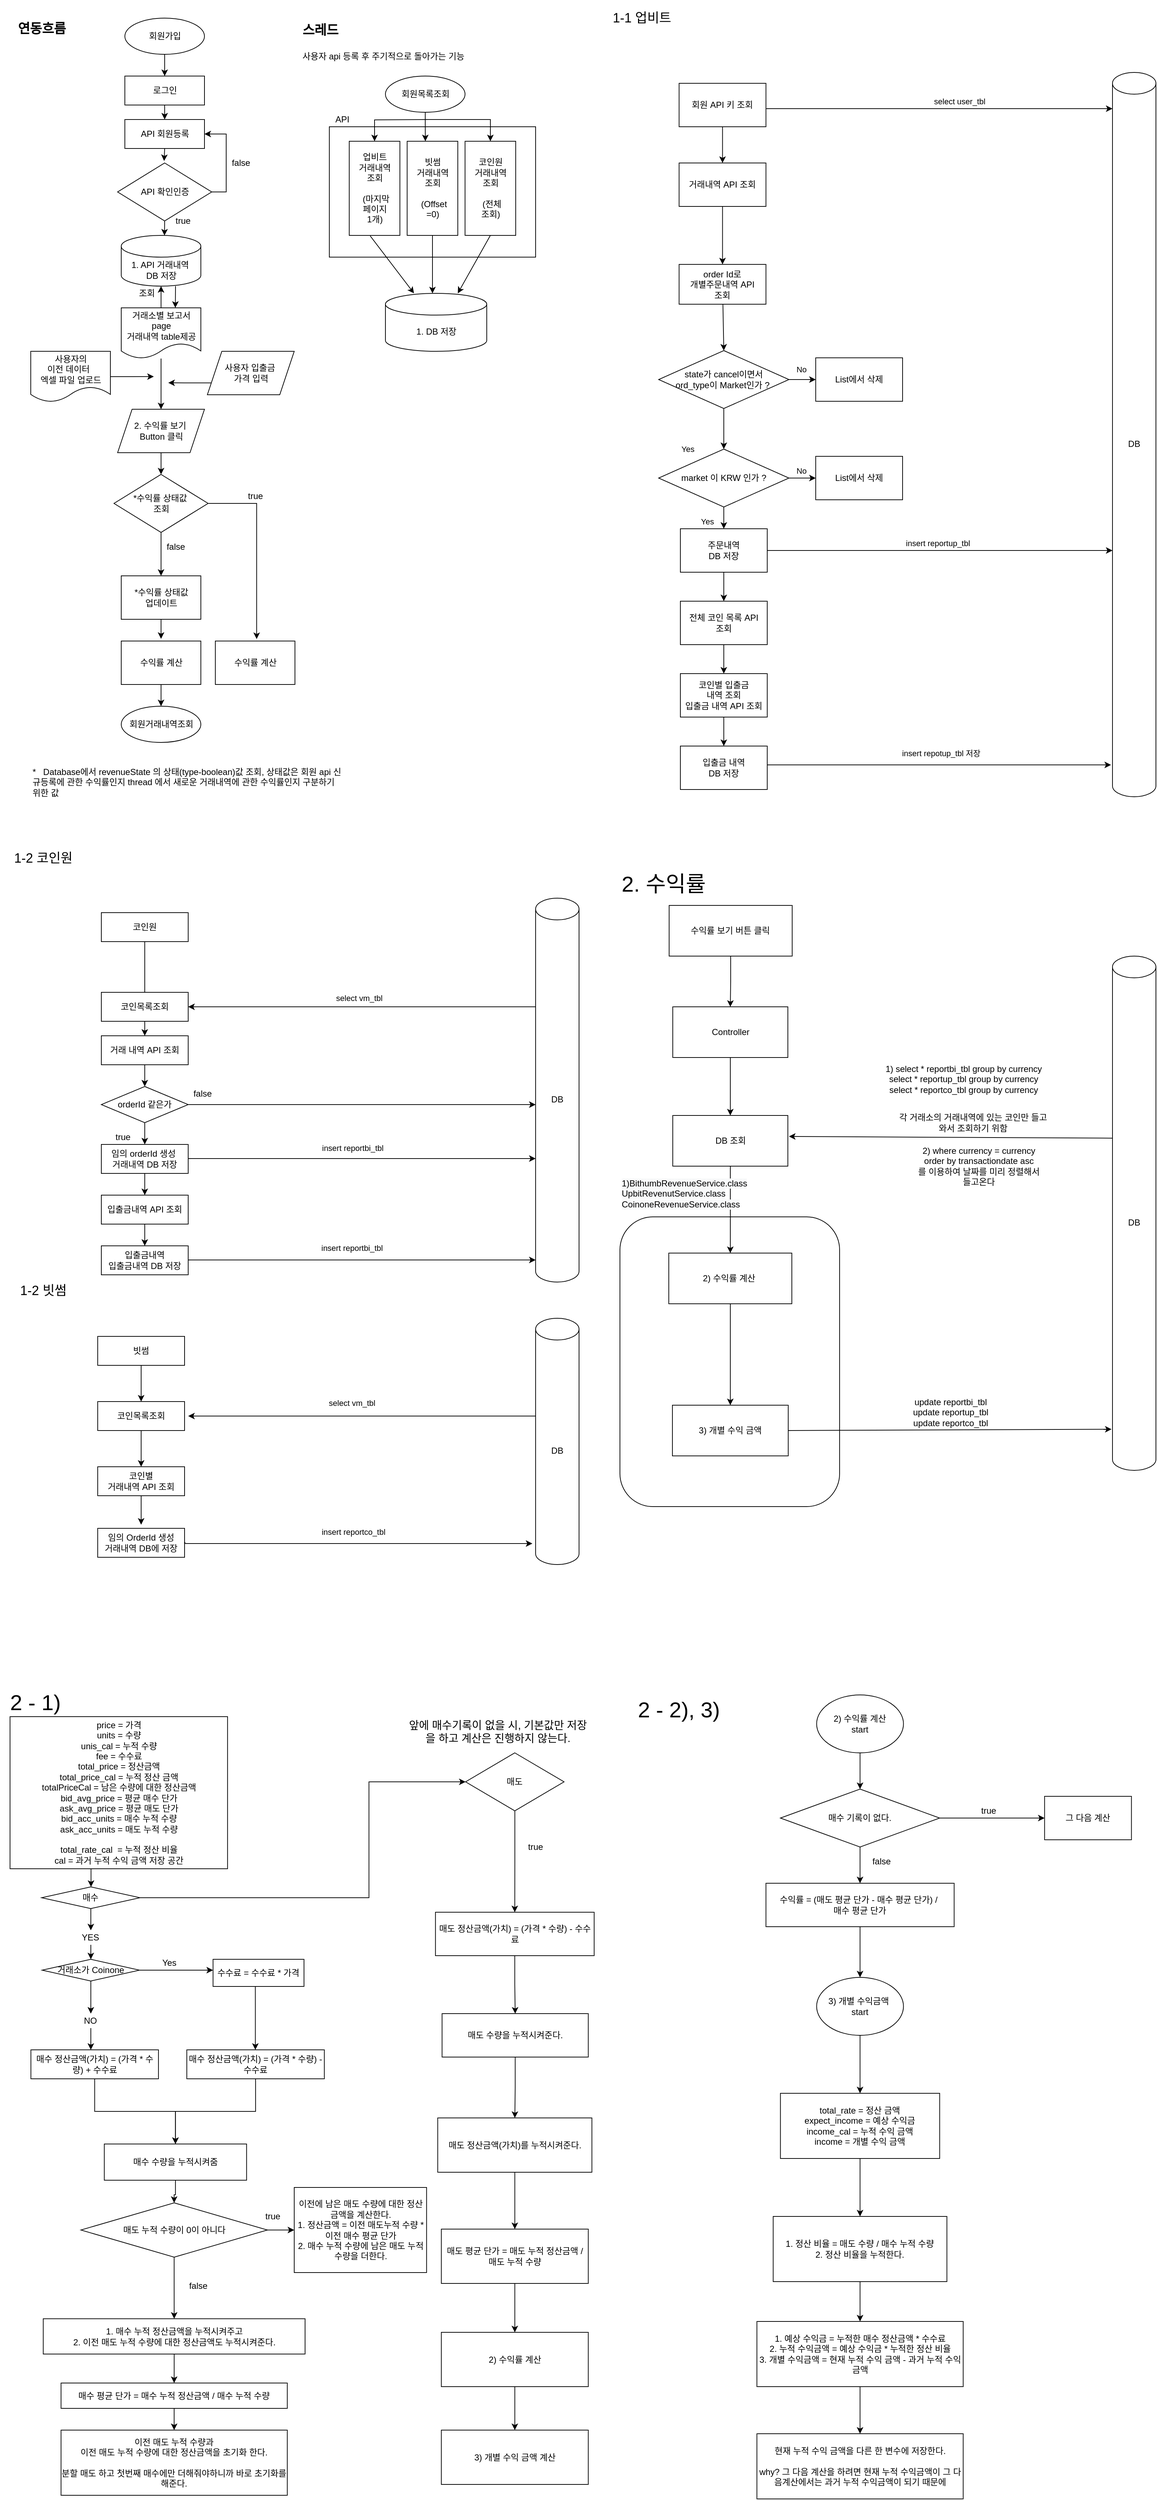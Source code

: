 <mxfile version="14.1.1" type="github">
  <diagram id="C5RBs43oDa-KdzZeNtuy" name="Page-1">
    <mxGraphModel dx="2574" dy="2581" grid="1" gridSize="10" guides="1" tooltips="1" connect="1" arrows="1" fold="1" page="1" pageScale="1" pageWidth="827" pageHeight="1169" math="0" shadow="0">
      <root>
        <mxCell id="WIyWlLk6GJQsqaUBKTNV-0" />
        <mxCell id="WIyWlLk6GJQsqaUBKTNV-1" parent="WIyWlLk6GJQsqaUBKTNV-0" />
        <mxCell id="g-zlBrlbBaNjMmDmiiCl-427" value="" style="rounded=1;whiteSpace=wrap;html=1;" vertex="1" parent="WIyWlLk6GJQsqaUBKTNV-1">
          <mxGeometry x="856.5" y="520" width="303.5" height="400" as="geometry" />
        </mxCell>
        <mxCell id="WIyWlLk6GJQsqaUBKTNV-2" value="" style="edgeStyle=orthogonalEdgeStyle;rounded=0;orthogonalLoop=1;jettySize=auto;html=1;entryX=0.5;entryY=0;entryDx=0;entryDy=0;" parent="WIyWlLk6GJQsqaUBKTNV-1" source="WIyWlLk6GJQsqaUBKTNV-3" edge="1">
          <mxGeometry relative="1" as="geometry">
            <mxPoint x="200" y="270" as="targetPoint" />
          </mxGeometry>
        </mxCell>
        <mxCell id="WIyWlLk6GJQsqaUBKTNV-3" value="코인원" style="rounded=0;whiteSpace=wrap;html=1;" parent="WIyWlLk6GJQsqaUBKTNV-1" vertex="1">
          <mxGeometry x="140" y="100" width="120" height="40" as="geometry" />
        </mxCell>
        <mxCell id="WIyWlLk6GJQsqaUBKTNV-7" value="거래 내역 API 조회" style="rounded=0;whiteSpace=wrap;html=1;" parent="WIyWlLk6GJQsqaUBKTNV-1" vertex="1">
          <mxGeometry x="140" y="270" width="120" height="40" as="geometry" />
        </mxCell>
        <mxCell id="g-zlBrlbBaNjMmDmiiCl-0" value="DB" style="shape=cylinder3;whiteSpace=wrap;html=1;boundedLbl=1;backgroundOutline=1;size=15;" vertex="1" parent="WIyWlLk6GJQsqaUBKTNV-1">
          <mxGeometry x="740" y="80" width="60" height="530" as="geometry" />
        </mxCell>
        <mxCell id="g-zlBrlbBaNjMmDmiiCl-2" value="입출금내역 API 조회" style="rounded=0;whiteSpace=wrap;html=1;" vertex="1" parent="WIyWlLk6GJQsqaUBKTNV-1">
          <mxGeometry x="140" y="490" width="120" height="40" as="geometry" />
        </mxCell>
        <mxCell id="g-zlBrlbBaNjMmDmiiCl-4" value="orderId 같은가" style="rhombus;whiteSpace=wrap;html=1;" vertex="1" parent="WIyWlLk6GJQsqaUBKTNV-1">
          <mxGeometry x="140" y="340" width="120" height="50" as="geometry" />
        </mxCell>
        <mxCell id="g-zlBrlbBaNjMmDmiiCl-8" value="" style="edgeStyle=orthogonalEdgeStyle;rounded=0;orthogonalLoop=1;jettySize=auto;html=1;entryX=0.5;entryY=0;entryDx=0;entryDy=0;" edge="1" parent="WIyWlLk6GJQsqaUBKTNV-1" target="g-zlBrlbBaNjMmDmiiCl-4">
          <mxGeometry relative="1" as="geometry">
            <mxPoint x="200" y="310" as="sourcePoint" />
            <mxPoint x="210" y="292" as="targetPoint" />
          </mxGeometry>
        </mxCell>
        <mxCell id="g-zlBrlbBaNjMmDmiiCl-10" value="임의 orderId 생성&amp;nbsp;&lt;br&gt;거래내역 DB 저장" style="rounded=0;whiteSpace=wrap;html=1;" vertex="1" parent="WIyWlLk6GJQsqaUBKTNV-1">
          <mxGeometry x="140" y="420" width="120" height="40" as="geometry" />
        </mxCell>
        <mxCell id="g-zlBrlbBaNjMmDmiiCl-11" value="" style="edgeStyle=orthogonalEdgeStyle;rounded=0;orthogonalLoop=1;jettySize=auto;html=1;entryX=0.5;entryY=0;entryDx=0;entryDy=0;" edge="1" parent="WIyWlLk6GJQsqaUBKTNV-1" target="g-zlBrlbBaNjMmDmiiCl-10">
          <mxGeometry relative="1" as="geometry">
            <mxPoint x="200" y="390" as="sourcePoint" />
            <mxPoint x="212" y="381" as="targetPoint" />
          </mxGeometry>
        </mxCell>
        <mxCell id="g-zlBrlbBaNjMmDmiiCl-14" value="" style="edgeStyle=orthogonalEdgeStyle;rounded=0;orthogonalLoop=1;jettySize=auto;html=1;" edge="1" parent="WIyWlLk6GJQsqaUBKTNV-1" source="g-zlBrlbBaNjMmDmiiCl-4">
          <mxGeometry relative="1" as="geometry">
            <mxPoint x="430" y="365" as="sourcePoint" />
            <mxPoint x="740" y="365" as="targetPoint" />
            <Array as="points">
              <mxPoint x="620" y="365" />
              <mxPoint x="620" y="365" />
            </Array>
          </mxGeometry>
        </mxCell>
        <mxCell id="g-zlBrlbBaNjMmDmiiCl-15" value="true" style="text;html=1;strokeColor=none;fillColor=none;align=center;verticalAlign=middle;whiteSpace=wrap;rounded=0;" vertex="1" parent="WIyWlLk6GJQsqaUBKTNV-1">
          <mxGeometry x="150" y="400" width="40" height="20" as="geometry" />
        </mxCell>
        <mxCell id="g-zlBrlbBaNjMmDmiiCl-16" value="false" style="text;html=1;strokeColor=none;fillColor=none;align=center;verticalAlign=middle;whiteSpace=wrap;rounded=0;" vertex="1" parent="WIyWlLk6GJQsqaUBKTNV-1">
          <mxGeometry x="260" y="340" width="40" height="20" as="geometry" />
        </mxCell>
        <mxCell id="g-zlBrlbBaNjMmDmiiCl-27" value="빗썸" style="rounded=0;whiteSpace=wrap;html=1;" vertex="1" parent="WIyWlLk6GJQsqaUBKTNV-1">
          <mxGeometry x="135" y="685" width="120" height="40" as="geometry" />
        </mxCell>
        <mxCell id="g-zlBrlbBaNjMmDmiiCl-28" value="DB" style="shape=cylinder3;whiteSpace=wrap;html=1;boundedLbl=1;backgroundOutline=1;size=15;" vertex="1" parent="WIyWlLk6GJQsqaUBKTNV-1">
          <mxGeometry x="740" y="660" width="60" height="340" as="geometry" />
        </mxCell>
        <mxCell id="g-zlBrlbBaNjMmDmiiCl-29" value="" style="edgeStyle=orthogonalEdgeStyle;rounded=0;orthogonalLoop=1;jettySize=auto;html=1;entryX=0.5;entryY=0;entryDx=0;entryDy=0;" edge="1" parent="WIyWlLk6GJQsqaUBKTNV-1" source="g-zlBrlbBaNjMmDmiiCl-27">
          <mxGeometry relative="1" as="geometry">
            <mxPoint x="195" y="725" as="sourcePoint" />
            <mxPoint x="195" y="775" as="targetPoint" />
          </mxGeometry>
        </mxCell>
        <mxCell id="g-zlBrlbBaNjMmDmiiCl-30" value="코인별 &lt;br&gt;거래내역 API 조회" style="rounded=0;whiteSpace=wrap;html=1;" vertex="1" parent="WIyWlLk6GJQsqaUBKTNV-1">
          <mxGeometry x="135" y="865" width="120" height="40" as="geometry" />
        </mxCell>
        <mxCell id="g-zlBrlbBaNjMmDmiiCl-32" value="" style="edgeStyle=orthogonalEdgeStyle;rounded=0;orthogonalLoop=1;jettySize=auto;html=1;entryX=0.5;entryY=0;entryDx=0;entryDy=0;" edge="1" parent="WIyWlLk6GJQsqaUBKTNV-1" source="g-zlBrlbBaNjMmDmiiCl-30">
          <mxGeometry relative="1" as="geometry">
            <mxPoint x="205" y="825" as="sourcePoint" />
            <mxPoint x="195" y="945" as="targetPoint" />
          </mxGeometry>
        </mxCell>
        <mxCell id="g-zlBrlbBaNjMmDmiiCl-42" value="&lt;font style=&quot;font-size: 18px&quot;&gt;1-2 코인원&lt;/font&gt;" style="text;html=1;strokeColor=none;fillColor=none;align=center;verticalAlign=middle;whiteSpace=wrap;rounded=0;" vertex="1" parent="WIyWlLk6GJQsqaUBKTNV-1">
          <mxGeometry width="120" height="50" as="geometry" />
        </mxCell>
        <mxCell id="g-zlBrlbBaNjMmDmiiCl-43" value="코인목록조회" style="rounded=0;whiteSpace=wrap;html=1;" vertex="1" parent="WIyWlLk6GJQsqaUBKTNV-1">
          <mxGeometry x="140" y="210" width="120" height="40" as="geometry" />
        </mxCell>
        <mxCell id="g-zlBrlbBaNjMmDmiiCl-45" value="코인목록조회" style="rounded=0;whiteSpace=wrap;html=1;" vertex="1" parent="WIyWlLk6GJQsqaUBKTNV-1">
          <mxGeometry x="135" y="775" width="120" height="40" as="geometry" />
        </mxCell>
        <mxCell id="g-zlBrlbBaNjMmDmiiCl-46" value="" style="edgeStyle=orthogonalEdgeStyle;rounded=0;orthogonalLoop=1;jettySize=auto;html=1;" edge="1" parent="WIyWlLk6GJQsqaUBKTNV-1" source="g-zlBrlbBaNjMmDmiiCl-28">
          <mxGeometry relative="1" as="geometry">
            <mxPoint x="265" y="655" as="sourcePoint" />
            <mxPoint x="260" y="795" as="targetPoint" />
            <Array as="points">
              <mxPoint x="455" y="795" />
              <mxPoint x="455" y="795" />
            </Array>
          </mxGeometry>
        </mxCell>
        <mxCell id="g-zlBrlbBaNjMmDmiiCl-98" value="select vm_tbl" style="edgeLabel;html=1;align=center;verticalAlign=middle;resizable=0;points=[];" vertex="1" connectable="0" parent="g-zlBrlbBaNjMmDmiiCl-46">
          <mxGeometry x="0.154" y="1" relative="1" as="geometry">
            <mxPoint x="22.5" y="-19" as="offset" />
          </mxGeometry>
        </mxCell>
        <mxCell id="g-zlBrlbBaNjMmDmiiCl-47" value="" style="edgeStyle=orthogonalEdgeStyle;rounded=0;orthogonalLoop=1;jettySize=auto;html=1;entryX=0.5;entryY=0;entryDx=0;entryDy=0;" edge="1" parent="WIyWlLk6GJQsqaUBKTNV-1" source="g-zlBrlbBaNjMmDmiiCl-45" target="g-zlBrlbBaNjMmDmiiCl-30">
          <mxGeometry relative="1" as="geometry">
            <mxPoint x="205" y="735" as="sourcePoint" />
            <mxPoint x="205" y="785" as="targetPoint" />
          </mxGeometry>
        </mxCell>
        <mxCell id="g-zlBrlbBaNjMmDmiiCl-50" value="" style="edgeStyle=orthogonalEdgeStyle;rounded=0;orthogonalLoop=1;jettySize=auto;html=1;" edge="1" parent="WIyWlLk6GJQsqaUBKTNV-1" source="g-zlBrlbBaNjMmDmiiCl-0">
          <mxGeometry relative="1" as="geometry">
            <mxPoint x="670" y="210" as="sourcePoint" />
            <mxPoint x="260" y="230" as="targetPoint" />
            <Array as="points">
              <mxPoint x="560" y="230" />
              <mxPoint x="560" y="230" />
            </Array>
          </mxGeometry>
        </mxCell>
        <mxCell id="g-zlBrlbBaNjMmDmiiCl-54" value="&lt;font style=&quot;font-size: 18px&quot;&gt;1-2 빗썸&lt;/font&gt;" style="text;html=1;strokeColor=none;fillColor=none;align=center;verticalAlign=middle;whiteSpace=wrap;rounded=0;" vertex="1" parent="WIyWlLk6GJQsqaUBKTNV-1">
          <mxGeometry y="597" width="120" height="50" as="geometry" />
        </mxCell>
        <mxCell id="g-zlBrlbBaNjMmDmiiCl-62" value="DB" style="shape=cylinder3;whiteSpace=wrap;html=1;boundedLbl=1;backgroundOutline=1;size=15;" vertex="1" parent="WIyWlLk6GJQsqaUBKTNV-1">
          <mxGeometry x="1537" y="-1060" width="60" height="1000" as="geometry" />
        </mxCell>
        <mxCell id="g-zlBrlbBaNjMmDmiiCl-63" style="edgeStyle=orthogonalEdgeStyle;rounded=0;orthogonalLoop=1;jettySize=auto;html=1;" edge="1" parent="WIyWlLk6GJQsqaUBKTNV-1" source="g-zlBrlbBaNjMmDmiiCl-66" target="g-zlBrlbBaNjMmDmiiCl-62">
          <mxGeometry relative="1" as="geometry">
            <Array as="points">
              <mxPoint x="1147" y="-1010" />
              <mxPoint x="1147" y="-1010" />
            </Array>
          </mxGeometry>
        </mxCell>
        <mxCell id="g-zlBrlbBaNjMmDmiiCl-64" value="select user_tbl&amp;nbsp;" style="edgeLabel;html=1;align=center;verticalAlign=middle;resizable=0;points=[];" vertex="1" connectable="0" parent="g-zlBrlbBaNjMmDmiiCl-63">
          <mxGeometry x="0.124" y="-1" relative="1" as="geometry">
            <mxPoint y="-11" as="offset" />
          </mxGeometry>
        </mxCell>
        <mxCell id="g-zlBrlbBaNjMmDmiiCl-65" style="edgeStyle=orthogonalEdgeStyle;rounded=0;orthogonalLoop=1;jettySize=auto;html=1;entryX=0.5;entryY=0;entryDx=0;entryDy=0;" edge="1" parent="WIyWlLk6GJQsqaUBKTNV-1" source="g-zlBrlbBaNjMmDmiiCl-66" target="g-zlBrlbBaNjMmDmiiCl-68">
          <mxGeometry relative="1" as="geometry" />
        </mxCell>
        <mxCell id="g-zlBrlbBaNjMmDmiiCl-66" value="회원 API 키 조회" style="rounded=0;whiteSpace=wrap;html=1;" vertex="1" parent="WIyWlLk6GJQsqaUBKTNV-1">
          <mxGeometry x="938.24" y="-1045" width="120" height="60" as="geometry" />
        </mxCell>
        <mxCell id="g-zlBrlbBaNjMmDmiiCl-67" value="" style="edgeStyle=orthogonalEdgeStyle;rounded=0;orthogonalLoop=1;jettySize=auto;html=1;entryX=0.5;entryY=0;entryDx=0;entryDy=0;" edge="1" parent="WIyWlLk6GJQsqaUBKTNV-1" source="g-zlBrlbBaNjMmDmiiCl-68" target="g-zlBrlbBaNjMmDmiiCl-70">
          <mxGeometry relative="1" as="geometry">
            <mxPoint x="997" y="-840" as="targetPoint" />
          </mxGeometry>
        </mxCell>
        <mxCell id="g-zlBrlbBaNjMmDmiiCl-68" value="거래내역 API 조회" style="rounded=0;whiteSpace=wrap;html=1;" vertex="1" parent="WIyWlLk6GJQsqaUBKTNV-1">
          <mxGeometry x="938.24" y="-935" width="120" height="60" as="geometry" />
        </mxCell>
        <mxCell id="g-zlBrlbBaNjMmDmiiCl-414" style="edgeStyle=none;rounded=0;orthogonalLoop=1;jettySize=auto;html=1;entryX=0.5;entryY=0;entryDx=0;entryDy=0;" edge="1" parent="WIyWlLk6GJQsqaUBKTNV-1" source="g-zlBrlbBaNjMmDmiiCl-70" target="g-zlBrlbBaNjMmDmiiCl-73">
          <mxGeometry relative="1" as="geometry" />
        </mxCell>
        <mxCell id="g-zlBrlbBaNjMmDmiiCl-70" value="order Id로&lt;br&gt;개별주문내역 API &lt;br&gt;조회" style="rounded=0;whiteSpace=wrap;html=1;" vertex="1" parent="WIyWlLk6GJQsqaUBKTNV-1">
          <mxGeometry x="938.24" y="-795" width="120" height="55" as="geometry" />
        </mxCell>
        <mxCell id="g-zlBrlbBaNjMmDmiiCl-71" value="No" style="edgeStyle=orthogonalEdgeStyle;rounded=0;orthogonalLoop=1;jettySize=auto;html=1;exitX=1;exitY=0.5;exitDx=0;exitDy=0;" edge="1" parent="WIyWlLk6GJQsqaUBKTNV-1" target="g-zlBrlbBaNjMmDmiiCl-74" source="g-zlBrlbBaNjMmDmiiCl-73">
          <mxGeometry x="0.07" y="14" relative="1" as="geometry">
            <mxPoint x="1087" y="-610" as="sourcePoint" />
            <Array as="points" />
            <mxPoint as="offset" />
          </mxGeometry>
        </mxCell>
        <mxCell id="g-zlBrlbBaNjMmDmiiCl-72" value="Yes" style="edgeStyle=orthogonalEdgeStyle;rounded=0;orthogonalLoop=1;jettySize=auto;html=1;exitX=0.5;exitY=1;exitDx=0;exitDy=0;entryX=0.5;entryY=0;entryDx=0;entryDy=0;" edge="1" parent="WIyWlLk6GJQsqaUBKTNV-1" source="g-zlBrlbBaNjMmDmiiCl-73" target="g-zlBrlbBaNjMmDmiiCl-77">
          <mxGeometry x="1" y="-50" relative="1" as="geometry">
            <Array as="points">
              <mxPoint x="1000" y="-560" />
              <mxPoint x="1000" y="-560" />
            </Array>
            <mxPoint x="997" y="-570" as="sourcePoint" />
            <mxPoint x="997" y="-540" as="targetPoint" />
            <mxPoint as="offset" />
          </mxGeometry>
        </mxCell>
        <mxCell id="g-zlBrlbBaNjMmDmiiCl-73" value="state가 cancel이면서&lt;br&gt;ord_type이 Market인가 ?&amp;nbsp;&lt;br&gt;" style="rhombus;whiteSpace=wrap;html=1;rounded=0;" vertex="1" parent="WIyWlLk6GJQsqaUBKTNV-1">
          <mxGeometry x="910" y="-676" width="180" height="80" as="geometry" />
        </mxCell>
        <mxCell id="g-zlBrlbBaNjMmDmiiCl-74" value="List에서 삭제" style="whiteSpace=wrap;html=1;rounded=0;" vertex="1" parent="WIyWlLk6GJQsqaUBKTNV-1">
          <mxGeometry x="1127" y="-666" width="120" height="60" as="geometry" />
        </mxCell>
        <mxCell id="g-zlBrlbBaNjMmDmiiCl-75" value="No" style="edgeStyle=orthogonalEdgeStyle;rounded=0;orthogonalLoop=1;jettySize=auto;html=1;" edge="1" parent="WIyWlLk6GJQsqaUBKTNV-1" target="g-zlBrlbBaNjMmDmiiCl-78">
          <mxGeometry y="10" relative="1" as="geometry">
            <Array as="points">
              <mxPoint x="1097" y="-500" />
              <mxPoint x="1097" y="-500" />
            </Array>
            <mxPoint x="1087" y="-500" as="sourcePoint" />
            <mxPoint as="offset" />
          </mxGeometry>
        </mxCell>
        <mxCell id="g-zlBrlbBaNjMmDmiiCl-76" value="Yes" style="edgeStyle=orthogonalEdgeStyle;rounded=0;orthogonalLoop=1;jettySize=auto;html=1;" edge="1" parent="WIyWlLk6GJQsqaUBKTNV-1" source="g-zlBrlbBaNjMmDmiiCl-77" target="g-zlBrlbBaNjMmDmiiCl-81">
          <mxGeometry x="0.6" y="-23" relative="1" as="geometry">
            <mxPoint as="offset" />
          </mxGeometry>
        </mxCell>
        <mxCell id="g-zlBrlbBaNjMmDmiiCl-77" value="market 이 KRW 인가 ?" style="rhombus;whiteSpace=wrap;html=1;rounded=0;" vertex="1" parent="WIyWlLk6GJQsqaUBKTNV-1">
          <mxGeometry x="910" y="-540" width="180" height="80" as="geometry" />
        </mxCell>
        <mxCell id="g-zlBrlbBaNjMmDmiiCl-78" value="List에서 삭제" style="whiteSpace=wrap;html=1;rounded=0;" vertex="1" parent="WIyWlLk6GJQsqaUBKTNV-1">
          <mxGeometry x="1127" y="-530" width="120" height="60" as="geometry" />
        </mxCell>
        <mxCell id="g-zlBrlbBaNjMmDmiiCl-79" value="insert reportup_tbl&amp;nbsp;" style="edgeStyle=orthogonalEdgeStyle;rounded=0;orthogonalLoop=1;jettySize=auto;html=1;" edge="1" parent="WIyWlLk6GJQsqaUBKTNV-1" source="g-zlBrlbBaNjMmDmiiCl-81" target="g-zlBrlbBaNjMmDmiiCl-62">
          <mxGeometry x="-0.006" y="10" relative="1" as="geometry">
            <Array as="points">
              <mxPoint x="1147" y="-400" />
              <mxPoint x="1147" y="-400" />
            </Array>
            <mxPoint as="offset" />
          </mxGeometry>
        </mxCell>
        <mxCell id="g-zlBrlbBaNjMmDmiiCl-80" value="" style="edgeStyle=orthogonalEdgeStyle;rounded=0;orthogonalLoop=1;jettySize=auto;html=1;" edge="1" parent="WIyWlLk6GJQsqaUBKTNV-1" source="g-zlBrlbBaNjMmDmiiCl-81" target="g-zlBrlbBaNjMmDmiiCl-84">
          <mxGeometry relative="1" as="geometry" />
        </mxCell>
        <mxCell id="g-zlBrlbBaNjMmDmiiCl-81" value="주문내역&lt;br&gt;DB 저장" style="whiteSpace=wrap;html=1;rounded=0;" vertex="1" parent="WIyWlLk6GJQsqaUBKTNV-1">
          <mxGeometry x="940" y="-430" width="120" height="60" as="geometry" />
        </mxCell>
        <mxCell id="g-zlBrlbBaNjMmDmiiCl-83" value="" style="edgeStyle=orthogonalEdgeStyle;rounded=0;orthogonalLoop=1;jettySize=auto;html=1;" edge="1" parent="WIyWlLk6GJQsqaUBKTNV-1" source="g-zlBrlbBaNjMmDmiiCl-84" target="g-zlBrlbBaNjMmDmiiCl-86">
          <mxGeometry relative="1" as="geometry" />
        </mxCell>
        <mxCell id="g-zlBrlbBaNjMmDmiiCl-84" value="전체 코인 목록 API &lt;br&gt;조회" style="whiteSpace=wrap;html=1;rounded=0;" vertex="1" parent="WIyWlLk6GJQsqaUBKTNV-1">
          <mxGeometry x="940" y="-330" width="120" height="60" as="geometry" />
        </mxCell>
        <mxCell id="g-zlBrlbBaNjMmDmiiCl-85" value="" style="edgeStyle=orthogonalEdgeStyle;rounded=0;orthogonalLoop=1;jettySize=auto;html=1;" edge="1" parent="WIyWlLk6GJQsqaUBKTNV-1" source="g-zlBrlbBaNjMmDmiiCl-86" target="g-zlBrlbBaNjMmDmiiCl-88">
          <mxGeometry relative="1" as="geometry" />
        </mxCell>
        <mxCell id="g-zlBrlbBaNjMmDmiiCl-86" value="코인별 입출금 &lt;br&gt;내역 조회&lt;br&gt;입출금 내역 API 조회" style="whiteSpace=wrap;html=1;rounded=0;" vertex="1" parent="WIyWlLk6GJQsqaUBKTNV-1">
          <mxGeometry x="940" y="-230" width="120" height="60" as="geometry" />
        </mxCell>
        <mxCell id="g-zlBrlbBaNjMmDmiiCl-87" value="insert repotup_tbl 저장" style="edgeStyle=orthogonalEdgeStyle;rounded=0;orthogonalLoop=1;jettySize=auto;html=1;" edge="1" parent="WIyWlLk6GJQsqaUBKTNV-1">
          <mxGeometry x="0.021" y="16" relative="1" as="geometry">
            <mxPoint x="1055" y="-104" as="sourcePoint" />
            <mxPoint x="1535" y="-104" as="targetPoint" />
            <Array as="points">
              <mxPoint x="1418" y="-104" />
              <mxPoint x="1418" y="-104" />
            </Array>
            <mxPoint as="offset" />
          </mxGeometry>
        </mxCell>
        <mxCell id="g-zlBrlbBaNjMmDmiiCl-88" value="입출금 내역&lt;br&gt;DB 저장" style="whiteSpace=wrap;html=1;rounded=0;" vertex="1" parent="WIyWlLk6GJQsqaUBKTNV-1">
          <mxGeometry x="940" y="-130" width="120" height="60" as="geometry" />
        </mxCell>
        <mxCell id="g-zlBrlbBaNjMmDmiiCl-91" value="&lt;font style=&quot;font-size: 18px&quot;&gt;1-1 업비트&lt;/font&gt;" style="text;html=1;strokeColor=none;fillColor=none;align=center;verticalAlign=middle;whiteSpace=wrap;rounded=0;" vertex="1" parent="WIyWlLk6GJQsqaUBKTNV-1">
          <mxGeometry x="827" y="-1160" width="120" height="50" as="geometry" />
        </mxCell>
        <mxCell id="g-zlBrlbBaNjMmDmiiCl-93" value="" style="edgeStyle=orthogonalEdgeStyle;rounded=0;orthogonalLoop=1;jettySize=auto;html=1;entryX=0.5;entryY=0;entryDx=0;entryDy=0;" edge="1" parent="WIyWlLk6GJQsqaUBKTNV-1" source="g-zlBrlbBaNjMmDmiiCl-10" target="g-zlBrlbBaNjMmDmiiCl-2">
          <mxGeometry relative="1" as="geometry">
            <mxPoint x="210" y="400" as="sourcePoint" />
            <mxPoint x="210" y="430" as="targetPoint" />
            <Array as="points">
              <mxPoint x="200" y="480" />
              <mxPoint x="200" y="480" />
            </Array>
          </mxGeometry>
        </mxCell>
        <mxCell id="g-zlBrlbBaNjMmDmiiCl-96" value="" style="edgeStyle=orthogonalEdgeStyle;rounded=0;orthogonalLoop=1;jettySize=auto;html=1;entryX=0.5;entryY=0;entryDx=0;entryDy=0;" edge="1" parent="WIyWlLk6GJQsqaUBKTNV-1">
          <mxGeometry relative="1" as="geometry">
            <mxPoint x="255.5" y="969" as="sourcePoint" />
            <mxPoint x="735.5" y="971" as="targetPoint" />
            <Array as="points">
              <mxPoint x="255.4" y="971" />
            </Array>
          </mxGeometry>
        </mxCell>
        <mxCell id="g-zlBrlbBaNjMmDmiiCl-97" value="insert reportco_tbl" style="edgeLabel;html=1;align=center;verticalAlign=middle;resizable=0;points=[];" vertex="1" connectable="0" parent="g-zlBrlbBaNjMmDmiiCl-96">
          <mxGeometry x="-0.298" y="-1" relative="1" as="geometry">
            <mxPoint x="64.83" y="-17" as="offset" />
          </mxGeometry>
        </mxCell>
        <mxCell id="g-zlBrlbBaNjMmDmiiCl-99" value="" style="rounded=0;whiteSpace=wrap;html=1;" vertex="1" parent="WIyWlLk6GJQsqaUBKTNV-1">
          <mxGeometry x="455" y="-985" width="285" height="180" as="geometry" />
        </mxCell>
        <mxCell id="g-zlBrlbBaNjMmDmiiCl-100" style="edgeStyle=orthogonalEdgeStyle;rounded=0;orthogonalLoop=1;jettySize=auto;html=1;exitX=0.5;exitY=1;exitDx=0;exitDy=0;entryX=0.5;entryY=0;entryDx=0;entryDy=0;" edge="1" parent="WIyWlLk6GJQsqaUBKTNV-1" source="g-zlBrlbBaNjMmDmiiCl-101" target="g-zlBrlbBaNjMmDmiiCl-103">
          <mxGeometry relative="1" as="geometry">
            <mxPoint x="227.5" y="-995.0" as="sourcePoint" />
          </mxGeometry>
        </mxCell>
        <mxCell id="g-zlBrlbBaNjMmDmiiCl-101" value="로그인" style="rounded=0;whiteSpace=wrap;html=1;" vertex="1" parent="WIyWlLk6GJQsqaUBKTNV-1">
          <mxGeometry x="172.5" y="-1055" width="110" height="40" as="geometry" />
        </mxCell>
        <mxCell id="g-zlBrlbBaNjMmDmiiCl-102" style="edgeStyle=orthogonalEdgeStyle;rounded=0;orthogonalLoop=1;jettySize=auto;html=1;exitX=0.5;exitY=1;exitDx=0;exitDy=0;entryX=0.494;entryY=-0.034;entryDx=0;entryDy=0;entryPerimeter=0;" edge="1" parent="WIyWlLk6GJQsqaUBKTNV-1" source="g-zlBrlbBaNjMmDmiiCl-103" target="g-zlBrlbBaNjMmDmiiCl-106">
          <mxGeometry relative="1" as="geometry" />
        </mxCell>
        <mxCell id="g-zlBrlbBaNjMmDmiiCl-103" value="API 회원등록" style="rounded=0;whiteSpace=wrap;html=1;" vertex="1" parent="WIyWlLk6GJQsqaUBKTNV-1">
          <mxGeometry x="172.5" y="-995" width="110" height="40" as="geometry" />
        </mxCell>
        <mxCell id="g-zlBrlbBaNjMmDmiiCl-104" style="edgeStyle=orthogonalEdgeStyle;rounded=0;orthogonalLoop=1;jettySize=auto;html=1;exitX=0.5;exitY=1;exitDx=0;exitDy=0;entryX=0.543;entryY=0.002;entryDx=0;entryDy=0;entryPerimeter=0;" edge="1" parent="WIyWlLk6GJQsqaUBKTNV-1" source="g-zlBrlbBaNjMmDmiiCl-106" target="g-zlBrlbBaNjMmDmiiCl-140">
          <mxGeometry relative="1" as="geometry" />
        </mxCell>
        <mxCell id="g-zlBrlbBaNjMmDmiiCl-105" style="edgeStyle=orthogonalEdgeStyle;rounded=0;orthogonalLoop=1;jettySize=auto;html=1;exitX=1;exitY=0.5;exitDx=0;exitDy=0;entryX=1;entryY=0.5;entryDx=0;entryDy=0;" edge="1" parent="WIyWlLk6GJQsqaUBKTNV-1" source="g-zlBrlbBaNjMmDmiiCl-106" target="g-zlBrlbBaNjMmDmiiCl-103">
          <mxGeometry relative="1" as="geometry" />
        </mxCell>
        <mxCell id="g-zlBrlbBaNjMmDmiiCl-106" value="&lt;span&gt;API 확인인증&lt;/span&gt;" style="rhombus;whiteSpace=wrap;html=1;" vertex="1" parent="WIyWlLk6GJQsqaUBKTNV-1">
          <mxGeometry x="162.5" y="-935" width="130" height="80" as="geometry" />
        </mxCell>
        <mxCell id="g-zlBrlbBaNjMmDmiiCl-107" value="" style="edgeStyle=orthogonalEdgeStyle;rounded=0;orthogonalLoop=1;jettySize=auto;html=1;" edge="1" parent="WIyWlLk6GJQsqaUBKTNV-1" source="g-zlBrlbBaNjMmDmiiCl-109" target="g-zlBrlbBaNjMmDmiiCl-111">
          <mxGeometry relative="1" as="geometry" />
        </mxCell>
        <mxCell id="g-zlBrlbBaNjMmDmiiCl-108" style="edgeStyle=orthogonalEdgeStyle;rounded=0;orthogonalLoop=1;jettySize=auto;html=1;exitX=0.5;exitY=0;exitDx=0;exitDy=0;entryX=0.5;entryY=1;entryDx=0;entryDy=0;entryPerimeter=0;" edge="1" parent="WIyWlLk6GJQsqaUBKTNV-1" source="g-zlBrlbBaNjMmDmiiCl-109" target="g-zlBrlbBaNjMmDmiiCl-140">
          <mxGeometry relative="1" as="geometry">
            <mxPoint x="222.452" y="-755" as="targetPoint" />
            <Array as="points">
              <mxPoint x="222.5" y="-755" />
              <mxPoint x="222.5" y="-755" />
            </Array>
          </mxGeometry>
        </mxCell>
        <mxCell id="g-zlBrlbBaNjMmDmiiCl-109" value="거래소별 보고서 page &lt;br&gt;거래내역 table제공" style="shape=document;whiteSpace=wrap;html=1;boundedLbl=1;" vertex="1" parent="WIyWlLk6GJQsqaUBKTNV-1">
          <mxGeometry x="167.5" y="-735" width="110" height="70" as="geometry" />
        </mxCell>
        <mxCell id="g-zlBrlbBaNjMmDmiiCl-110" style="edgeStyle=orthogonalEdgeStyle;rounded=0;orthogonalLoop=1;jettySize=auto;html=1;exitX=0.5;exitY=1;exitDx=0;exitDy=0;entryX=0.5;entryY=0;entryDx=0;entryDy=0;" edge="1" parent="WIyWlLk6GJQsqaUBKTNV-1" source="g-zlBrlbBaNjMmDmiiCl-111" target="g-zlBrlbBaNjMmDmiiCl-118">
          <mxGeometry relative="1" as="geometry" />
        </mxCell>
        <mxCell id="g-zlBrlbBaNjMmDmiiCl-111" value="2. 수익률 보기&amp;nbsp;&lt;br&gt;Button 클릭" style="shape=parallelogram;perimeter=parallelogramPerimeter;whiteSpace=wrap;html=1;fixedSize=1;" vertex="1" parent="WIyWlLk6GJQsqaUBKTNV-1">
          <mxGeometry x="162.5" y="-595" width="120" height="60" as="geometry" />
        </mxCell>
        <mxCell id="g-zlBrlbBaNjMmDmiiCl-112" style="edgeStyle=orthogonalEdgeStyle;rounded=0;orthogonalLoop=1;jettySize=auto;html=1;exitX=0;exitY=0.75;exitDx=0;exitDy=0;" edge="1" parent="WIyWlLk6GJQsqaUBKTNV-1" source="g-zlBrlbBaNjMmDmiiCl-113">
          <mxGeometry relative="1" as="geometry">
            <mxPoint x="232.5" y="-631.524" as="targetPoint" />
          </mxGeometry>
        </mxCell>
        <mxCell id="g-zlBrlbBaNjMmDmiiCl-113" value="사용자 입출금&amp;nbsp;&lt;br&gt;가격 입력" style="shape=parallelogram;perimeter=parallelogramPerimeter;whiteSpace=wrap;html=1;fixedSize=1;" vertex="1" parent="WIyWlLk6GJQsqaUBKTNV-1">
          <mxGeometry x="286.5" y="-675" width="120" height="60" as="geometry" />
        </mxCell>
        <mxCell id="g-zlBrlbBaNjMmDmiiCl-114" style="edgeStyle=orthogonalEdgeStyle;rounded=0;orthogonalLoop=1;jettySize=auto;html=1;exitX=1;exitY=0.5;exitDx=0;exitDy=0;" edge="1" parent="WIyWlLk6GJQsqaUBKTNV-1" source="g-zlBrlbBaNjMmDmiiCl-115">
          <mxGeometry relative="1" as="geometry">
            <mxPoint x="212.5" y="-640.095" as="targetPoint" />
          </mxGeometry>
        </mxCell>
        <mxCell id="g-zlBrlbBaNjMmDmiiCl-115" value="사용자의&lt;br&gt;이전 데이터&amp;nbsp;&amp;nbsp;&lt;br&gt;엑셀 파일 업로드" style="shape=document;whiteSpace=wrap;html=1;boundedLbl=1;" vertex="1" parent="WIyWlLk6GJQsqaUBKTNV-1">
          <mxGeometry x="42.5" y="-675" width="110" height="70" as="geometry" />
        </mxCell>
        <mxCell id="g-zlBrlbBaNjMmDmiiCl-116" style="edgeStyle=orthogonalEdgeStyle;rounded=0;orthogonalLoop=1;jettySize=auto;html=1;exitX=1;exitY=0.5;exitDx=0;exitDy=0;entryX=0.519;entryY=-0.045;entryDx=0;entryDy=0;entryPerimeter=0;" edge="1" parent="WIyWlLk6GJQsqaUBKTNV-1" source="g-zlBrlbBaNjMmDmiiCl-118" target="g-zlBrlbBaNjMmDmiiCl-121">
          <mxGeometry relative="1" as="geometry" />
        </mxCell>
        <mxCell id="g-zlBrlbBaNjMmDmiiCl-117" style="edgeStyle=orthogonalEdgeStyle;rounded=0;orthogonalLoop=1;jettySize=auto;html=1;exitX=0.5;exitY=1;exitDx=0;exitDy=0;entryX=0.5;entryY=0;entryDx=0;entryDy=0;" edge="1" parent="WIyWlLk6GJQsqaUBKTNV-1" source="g-zlBrlbBaNjMmDmiiCl-118" target="g-zlBrlbBaNjMmDmiiCl-120">
          <mxGeometry relative="1" as="geometry" />
        </mxCell>
        <mxCell id="g-zlBrlbBaNjMmDmiiCl-118" value="&lt;span&gt;*수익률 상태값&amp;nbsp;&lt;/span&gt;&lt;br&gt;&lt;span&gt;조회&lt;/span&gt;" style="rhombus;whiteSpace=wrap;html=1;" vertex="1" parent="WIyWlLk6GJQsqaUBKTNV-1">
          <mxGeometry x="157.5" y="-505" width="130" height="80" as="geometry" />
        </mxCell>
        <mxCell id="g-zlBrlbBaNjMmDmiiCl-119" style="edgeStyle=orthogonalEdgeStyle;rounded=0;orthogonalLoop=1;jettySize=auto;html=1;exitX=0.5;exitY=1;exitDx=0;exitDy=0;" edge="1" parent="WIyWlLk6GJQsqaUBKTNV-1" source="g-zlBrlbBaNjMmDmiiCl-120">
          <mxGeometry relative="1" as="geometry">
            <mxPoint x="222.5" y="-278" as="targetPoint" />
            <Array as="points">
              <mxPoint x="222.5" y="-305" />
              <mxPoint x="222.5" y="-278" />
            </Array>
          </mxGeometry>
        </mxCell>
        <mxCell id="g-zlBrlbBaNjMmDmiiCl-120" value="*수익률 상태값&lt;br&gt;업데이트" style="rounded=0;whiteSpace=wrap;html=1;" vertex="1" parent="WIyWlLk6GJQsqaUBKTNV-1">
          <mxGeometry x="167.5" y="-365" width="110" height="60" as="geometry" />
        </mxCell>
        <mxCell id="g-zlBrlbBaNjMmDmiiCl-121" value="수익률 계산" style="rounded=0;whiteSpace=wrap;html=1;" vertex="1" parent="WIyWlLk6GJQsqaUBKTNV-1">
          <mxGeometry x="297.5" y="-275" width="110" height="60" as="geometry" />
        </mxCell>
        <mxCell id="g-zlBrlbBaNjMmDmiiCl-122" style="edgeStyle=orthogonalEdgeStyle;rounded=0;orthogonalLoop=1;jettySize=auto;html=1;exitX=0.5;exitY=1;exitDx=0;exitDy=0;entryX=0.5;entryY=0;entryDx=0;entryDy=0;" edge="1" parent="WIyWlLk6GJQsqaUBKTNV-1" source="g-zlBrlbBaNjMmDmiiCl-123" target="g-zlBrlbBaNjMmDmiiCl-132">
          <mxGeometry relative="1" as="geometry" />
        </mxCell>
        <mxCell id="g-zlBrlbBaNjMmDmiiCl-123" value="수익률 계산" style="rounded=0;whiteSpace=wrap;html=1;" vertex="1" parent="WIyWlLk6GJQsqaUBKTNV-1">
          <mxGeometry x="167.5" y="-275" width="110" height="60" as="geometry" />
        </mxCell>
        <mxCell id="g-zlBrlbBaNjMmDmiiCl-124" value="&lt;font style=&quot;font-size: 18px&quot;&gt;&lt;b&gt;연동흐름&lt;/b&gt;&lt;/font&gt;" style="text;html=1;strokeColor=none;fillColor=none;align=center;verticalAlign=middle;whiteSpace=wrap;rounded=0;" vertex="1" parent="WIyWlLk6GJQsqaUBKTNV-1">
          <mxGeometry x="12.5" y="-1135" width="90" height="30" as="geometry" />
        </mxCell>
        <mxCell id="g-zlBrlbBaNjMmDmiiCl-125" value="&lt;h1&gt;&lt;span style=&quot;text-align: center&quot;&gt;&lt;font style=&quot;font-size: 18px&quot; face=&quot;Times New Roman&quot;&gt;스레드&amp;nbsp;&lt;/font&gt;&lt;/span&gt;&lt;br&gt;&lt;/h1&gt;&lt;p&gt;사용자 api 등록 후 주기적으로 돌아가는 기능&lt;/p&gt;" style="text;html=1;strokeColor=none;fillColor=none;spacing=5;spacingTop=-20;whiteSpace=wrap;overflow=hidden;rounded=0;" vertex="1" parent="WIyWlLk6GJQsqaUBKTNV-1">
          <mxGeometry x="412.5" y="-1140" width="250" height="70" as="geometry" />
        </mxCell>
        <mxCell id="g-zlBrlbBaNjMmDmiiCl-126" style="edgeStyle=orthogonalEdgeStyle;rounded=0;orthogonalLoop=1;jettySize=auto;html=1;exitX=0.5;exitY=1;exitDx=0;exitDy=0;entryX=0.36;entryY=0;entryDx=0;entryDy=0;entryPerimeter=0;" edge="1" parent="WIyWlLk6GJQsqaUBKTNV-1" source="g-zlBrlbBaNjMmDmiiCl-129" target="g-zlBrlbBaNjMmDmiiCl-136">
          <mxGeometry relative="1" as="geometry" />
        </mxCell>
        <mxCell id="g-zlBrlbBaNjMmDmiiCl-127" style="edgeStyle=orthogonalEdgeStyle;rounded=0;orthogonalLoop=1;jettySize=auto;html=1;" edge="1" parent="WIyWlLk6GJQsqaUBKTNV-1" target="g-zlBrlbBaNjMmDmiiCl-131">
          <mxGeometry relative="1" as="geometry">
            <mxPoint x="592.5" y="-995" as="sourcePoint" />
          </mxGeometry>
        </mxCell>
        <mxCell id="g-zlBrlbBaNjMmDmiiCl-128" style="edgeStyle=orthogonalEdgeStyle;rounded=0;orthogonalLoop=1;jettySize=auto;html=1;exitX=0.5;exitY=1;exitDx=0;exitDy=0;" edge="1" parent="WIyWlLk6GJQsqaUBKTNV-1" source="g-zlBrlbBaNjMmDmiiCl-129" target="g-zlBrlbBaNjMmDmiiCl-137">
          <mxGeometry relative="1" as="geometry">
            <Array as="points">
              <mxPoint x="587.5" y="-995" />
              <mxPoint x="677.5" y="-995" />
            </Array>
          </mxGeometry>
        </mxCell>
        <mxCell id="g-zlBrlbBaNjMmDmiiCl-129" value="회원목록조회" style="ellipse;whiteSpace=wrap;html=1;" vertex="1" parent="WIyWlLk6GJQsqaUBKTNV-1">
          <mxGeometry x="532.5" y="-1055" width="110" height="50" as="geometry" />
        </mxCell>
        <mxCell id="g-zlBrlbBaNjMmDmiiCl-130" style="edgeStyle=orthogonalEdgeStyle;rounded=0;orthogonalLoop=1;jettySize=auto;html=1;exitX=0;exitY=1;exitDx=0;exitDy=0;" edge="1" parent="WIyWlLk6GJQsqaUBKTNV-1" source="g-zlBrlbBaNjMmDmiiCl-131">
          <mxGeometry relative="1" as="geometry">
            <mxPoint x="482.452" y="-834.857" as="targetPoint" />
          </mxGeometry>
        </mxCell>
        <mxCell id="g-zlBrlbBaNjMmDmiiCl-131" value="업비트 &lt;br&gt;거래내역 &lt;br&gt;조회&lt;br&gt;&lt;br&gt;&amp;nbsp;(마지막 &lt;br&gt;페이지 &lt;br&gt;1개)" style="rounded=0;whiteSpace=wrap;html=1;" vertex="1" parent="WIyWlLk6GJQsqaUBKTNV-1">
          <mxGeometry x="482.5" y="-965" width="70" height="130" as="geometry" />
        </mxCell>
        <mxCell id="g-zlBrlbBaNjMmDmiiCl-132" value="회원거래내역조회" style="ellipse;whiteSpace=wrap;html=1;" vertex="1" parent="WIyWlLk6GJQsqaUBKTNV-1">
          <mxGeometry x="167.5" y="-185" width="110" height="50" as="geometry" />
        </mxCell>
        <mxCell id="g-zlBrlbBaNjMmDmiiCl-133" style="edgeStyle=orthogonalEdgeStyle;rounded=0;orthogonalLoop=1;jettySize=auto;html=1;exitX=0.5;exitY=1;exitDx=0;exitDy=0;entryX=0.5;entryY=0;entryDx=0;entryDy=0;" edge="1" parent="WIyWlLk6GJQsqaUBKTNV-1" source="g-zlBrlbBaNjMmDmiiCl-134" target="g-zlBrlbBaNjMmDmiiCl-101">
          <mxGeometry relative="1" as="geometry" />
        </mxCell>
        <mxCell id="g-zlBrlbBaNjMmDmiiCl-134" value="회원가입" style="ellipse;whiteSpace=wrap;html=1;" vertex="1" parent="WIyWlLk6GJQsqaUBKTNV-1">
          <mxGeometry x="172.5" y="-1135" width="110" height="50" as="geometry" />
        </mxCell>
        <mxCell id="g-zlBrlbBaNjMmDmiiCl-135" value="" style="edgeStyle=orthogonalEdgeStyle;rounded=0;orthogonalLoop=1;jettySize=auto;html=1;" edge="1" parent="WIyWlLk6GJQsqaUBKTNV-1" source="g-zlBrlbBaNjMmDmiiCl-136" target="g-zlBrlbBaNjMmDmiiCl-139">
          <mxGeometry relative="1" as="geometry">
            <Array as="points">
              <mxPoint x="597.5" y="-775" />
              <mxPoint x="597.5" y="-775" />
            </Array>
          </mxGeometry>
        </mxCell>
        <mxCell id="g-zlBrlbBaNjMmDmiiCl-136" value="빗썸&lt;br&gt;거래내역 &lt;br&gt;조회&lt;br&gt;&lt;br&gt;&amp;nbsp;(Offset&lt;br&gt;=0)" style="rounded=0;whiteSpace=wrap;html=1;" vertex="1" parent="WIyWlLk6GJQsqaUBKTNV-1">
          <mxGeometry x="562.5" y="-965" width="70" height="130" as="geometry" />
        </mxCell>
        <mxCell id="g-zlBrlbBaNjMmDmiiCl-137" value="코인원&lt;br&gt;거래내역 &lt;br&gt;조회&lt;br&gt;&lt;br&gt;&amp;nbsp;(전체&lt;br&gt;조회)" style="rounded=0;whiteSpace=wrap;html=1;" vertex="1" parent="WIyWlLk6GJQsqaUBKTNV-1">
          <mxGeometry x="642.5" y="-965" width="70" height="130" as="geometry" />
        </mxCell>
        <mxCell id="g-zlBrlbBaNjMmDmiiCl-138" value="API" style="text;html=1;strokeColor=none;fillColor=none;align=center;verticalAlign=middle;whiteSpace=wrap;rounded=0;" vertex="1" parent="WIyWlLk6GJQsqaUBKTNV-1">
          <mxGeometry x="452.5" y="-1005" width="40" height="20" as="geometry" />
        </mxCell>
        <mxCell id="g-zlBrlbBaNjMmDmiiCl-139" value="1. DB 저장" style="shape=cylinder3;whiteSpace=wrap;html=1;boundedLbl=1;backgroundOutline=1;size=15;" vertex="1" parent="WIyWlLk6GJQsqaUBKTNV-1">
          <mxGeometry x="532.5" y="-755" width="140" height="80" as="geometry" />
        </mxCell>
        <mxCell id="g-zlBrlbBaNjMmDmiiCl-140" value="1. API 거래내역&amp;nbsp;&lt;br&gt;DB 저장" style="shape=cylinder3;whiteSpace=wrap;html=1;boundedLbl=1;backgroundOutline=1;size=15;" vertex="1" parent="WIyWlLk6GJQsqaUBKTNV-1">
          <mxGeometry x="167.5" y="-835" width="110" height="70" as="geometry" />
        </mxCell>
        <mxCell id="g-zlBrlbBaNjMmDmiiCl-141" value="false" style="text;html=1;strokeColor=none;fillColor=none;align=center;verticalAlign=middle;whiteSpace=wrap;rounded=0;" vertex="1" parent="WIyWlLk6GJQsqaUBKTNV-1">
          <mxGeometry x="222.5" y="-415" width="40" height="20" as="geometry" />
        </mxCell>
        <mxCell id="g-zlBrlbBaNjMmDmiiCl-142" value="true" style="text;html=1;strokeColor=none;fillColor=none;align=center;verticalAlign=middle;whiteSpace=wrap;rounded=0;" vertex="1" parent="WIyWlLk6GJQsqaUBKTNV-1">
          <mxGeometry x="332.5" y="-485" width="40" height="20" as="geometry" />
        </mxCell>
        <mxCell id="g-zlBrlbBaNjMmDmiiCl-143" value="true" style="text;html=1;strokeColor=none;fillColor=none;align=center;verticalAlign=middle;whiteSpace=wrap;rounded=0;" vertex="1" parent="WIyWlLk6GJQsqaUBKTNV-1">
          <mxGeometry x="232.5" y="-865" width="40" height="20" as="geometry" />
        </mxCell>
        <mxCell id="g-zlBrlbBaNjMmDmiiCl-144" value="false" style="text;html=1;strokeColor=none;fillColor=none;align=center;verticalAlign=middle;whiteSpace=wrap;rounded=0;" vertex="1" parent="WIyWlLk6GJQsqaUBKTNV-1">
          <mxGeometry x="312.5" y="-945" width="40" height="20" as="geometry" />
        </mxCell>
        <mxCell id="g-zlBrlbBaNjMmDmiiCl-145" value="" style="endArrow=classic;html=1;exitX=0.414;exitY=1.005;exitDx=0;exitDy=0;exitPerimeter=0;" edge="1" parent="WIyWlLk6GJQsqaUBKTNV-1" source="g-zlBrlbBaNjMmDmiiCl-131" target="g-zlBrlbBaNjMmDmiiCl-139">
          <mxGeometry width="50" height="50" relative="1" as="geometry">
            <mxPoint x="562.5" y="-665" as="sourcePoint" />
            <mxPoint x="612.5" y="-715" as="targetPoint" />
          </mxGeometry>
        </mxCell>
        <mxCell id="g-zlBrlbBaNjMmDmiiCl-146" value="" style="endArrow=classic;html=1;exitX=0.5;exitY=1;exitDx=0;exitDy=0;entryX=0.714;entryY=0;entryDx=0;entryDy=0;entryPerimeter=0;" edge="1" parent="WIyWlLk6GJQsqaUBKTNV-1" source="g-zlBrlbBaNjMmDmiiCl-137" target="g-zlBrlbBaNjMmDmiiCl-139">
          <mxGeometry width="50" height="50" relative="1" as="geometry">
            <mxPoint x="622.5" y="-855.0" as="sourcePoint" />
            <mxPoint x="683.015" y="-775.65" as="targetPoint" />
          </mxGeometry>
        </mxCell>
        <mxCell id="g-zlBrlbBaNjMmDmiiCl-147" value="조회" style="text;html=1;strokeColor=none;fillColor=none;align=center;verticalAlign=middle;whiteSpace=wrap;rounded=0;" vertex="1" parent="WIyWlLk6GJQsqaUBKTNV-1">
          <mxGeometry x="182.5" y="-765" width="40" height="20" as="geometry" />
        </mxCell>
        <mxCell id="g-zlBrlbBaNjMmDmiiCl-148" value="" style="endArrow=classic;html=1;" edge="1" parent="WIyWlLk6GJQsqaUBKTNV-1">
          <mxGeometry width="50" height="50" relative="1" as="geometry">
            <mxPoint x="242.5" y="-765" as="sourcePoint" />
            <mxPoint x="242.26" y="-735" as="targetPoint" />
          </mxGeometry>
        </mxCell>
        <mxCell id="g-zlBrlbBaNjMmDmiiCl-149" value="*&amp;nbsp; &amp;nbsp;Database에서 revenueState 의 상태(type-boolean)값 조회, 상태값은 회원 api 신규등록에 관한 수익률인지 thread 에서 새로운 거래내역에 관한 수익률인지 구분하기 위한 값" style="text;html=1;strokeColor=none;fillColor=none;align=left;verticalAlign=middle;whiteSpace=wrap;rounded=0;" vertex="1" parent="WIyWlLk6GJQsqaUBKTNV-1">
          <mxGeometry x="42.5" y="-115" width="428.75" height="70" as="geometry" />
        </mxCell>
        <mxCell id="g-zlBrlbBaNjMmDmiiCl-150" value="" style="edgeStyle=orthogonalEdgeStyle;rounded=0;orthogonalLoop=1;jettySize=auto;html=1;" edge="1" parent="WIyWlLk6GJQsqaUBKTNV-1">
          <mxGeometry relative="1" as="geometry">
            <mxPoint x="260" y="439.5" as="sourcePoint" />
            <mxPoint x="740" y="439.5" as="targetPoint" />
            <Array as="points">
              <mxPoint x="620" y="439.5" />
              <mxPoint x="620" y="439.5" />
            </Array>
          </mxGeometry>
        </mxCell>
        <mxCell id="g-zlBrlbBaNjMmDmiiCl-151" value="" style="edgeStyle=orthogonalEdgeStyle;rounded=0;orthogonalLoop=1;jettySize=auto;html=1;" edge="1" parent="WIyWlLk6GJQsqaUBKTNV-1">
          <mxGeometry relative="1" as="geometry">
            <mxPoint x="260" y="579.5" as="sourcePoint" />
            <mxPoint x="740" y="579.5" as="targetPoint" />
            <Array as="points">
              <mxPoint x="620" y="579.5" />
              <mxPoint x="620" y="579.5" />
            </Array>
          </mxGeometry>
        </mxCell>
        <mxCell id="g-zlBrlbBaNjMmDmiiCl-153" value="select vm_tbl" style="edgeLabel;html=1;align=center;verticalAlign=middle;resizable=0;points=[];" vertex="1" connectable="0" parent="WIyWlLk6GJQsqaUBKTNV-1">
          <mxGeometry x="495.5" y="785" as="geometry">
            <mxPoint y="-567" as="offset" />
          </mxGeometry>
        </mxCell>
        <mxCell id="g-zlBrlbBaNjMmDmiiCl-320" value="" style="edgeStyle=orthogonalEdgeStyle;rounded=0;orthogonalLoop=1;jettySize=auto;html=1;" edge="1" parent="WIyWlLk6GJQsqaUBKTNV-1" source="g-zlBrlbBaNjMmDmiiCl-321" target="g-zlBrlbBaNjMmDmiiCl-323">
          <mxGeometry relative="1" as="geometry" />
        </mxCell>
        <mxCell id="g-zlBrlbBaNjMmDmiiCl-321" value="수익률 보기 버튼 클릭" style="rounded=0;whiteSpace=wrap;html=1;" vertex="1" parent="WIyWlLk6GJQsqaUBKTNV-1">
          <mxGeometry x="924.47" y="90" width="170" height="70" as="geometry" />
        </mxCell>
        <mxCell id="g-zlBrlbBaNjMmDmiiCl-424" value="" style="edgeStyle=none;rounded=0;orthogonalLoop=1;jettySize=auto;html=1;" edge="1" parent="WIyWlLk6GJQsqaUBKTNV-1" source="g-zlBrlbBaNjMmDmiiCl-323" target="g-zlBrlbBaNjMmDmiiCl-423">
          <mxGeometry relative="1" as="geometry" />
        </mxCell>
        <mxCell id="g-zlBrlbBaNjMmDmiiCl-323" value="Controller" style="rounded=0;whiteSpace=wrap;html=1;" vertex="1" parent="WIyWlLk6GJQsqaUBKTNV-1">
          <mxGeometry x="929.5" y="230" width="159" height="70" as="geometry" />
        </mxCell>
        <mxCell id="g-zlBrlbBaNjMmDmiiCl-326" value="" style="edgeStyle=orthogonalEdgeStyle;rounded=0;orthogonalLoop=1;jettySize=auto;html=1;" edge="1" parent="WIyWlLk6GJQsqaUBKTNV-1" source="g-zlBrlbBaNjMmDmiiCl-327" target="g-zlBrlbBaNjMmDmiiCl-328">
          <mxGeometry relative="1" as="geometry" />
        </mxCell>
        <mxCell id="g-zlBrlbBaNjMmDmiiCl-327" value="2) 수익률 계산&amp;nbsp;" style="rounded=0;whiteSpace=wrap;html=1;" vertex="1" parent="WIyWlLk6GJQsqaUBKTNV-1">
          <mxGeometry x="924" y="570" width="170" height="70" as="geometry" />
        </mxCell>
        <mxCell id="g-zlBrlbBaNjMmDmiiCl-328" value="3) 개별 수익 금액" style="rounded=0;whiteSpace=wrap;html=1;" vertex="1" parent="WIyWlLk6GJQsqaUBKTNV-1">
          <mxGeometry x="929" y="780" width="160" height="70" as="geometry" />
        </mxCell>
        <mxCell id="g-zlBrlbBaNjMmDmiiCl-329" value="DB" style="shape=cylinder3;whiteSpace=wrap;html=1;boundedLbl=1;backgroundOutline=1;size=15;" vertex="1" parent="WIyWlLk6GJQsqaUBKTNV-1">
          <mxGeometry x="1537" y="160" width="60" height="710" as="geometry" />
        </mxCell>
        <mxCell id="g-zlBrlbBaNjMmDmiiCl-330" value="" style="endArrow=classic;html=1;exitX=0.005;exitY=0.354;exitDx=0;exitDy=0;exitPerimeter=0;" edge="1" parent="WIyWlLk6GJQsqaUBKTNV-1" source="g-zlBrlbBaNjMmDmiiCl-329">
          <mxGeometry width="50" height="50" relative="1" as="geometry">
            <mxPoint x="1351.5" y="340" as="sourcePoint" />
            <mxPoint x="1090" y="409" as="targetPoint" />
          </mxGeometry>
        </mxCell>
        <mxCell id="g-zlBrlbBaNjMmDmiiCl-331" value="1) select * reportbi_tbl group by currency&lt;br&gt;select * reportup_tbl group by currency&lt;br&gt;select * reportco_tbl group by currency" style="text;html=1;strokeColor=none;fillColor=none;align=center;verticalAlign=middle;whiteSpace=wrap;rounded=0;" vertex="1" parent="WIyWlLk6GJQsqaUBKTNV-1">
          <mxGeometry x="1094.47" y="320" width="475" height="20" as="geometry" />
        </mxCell>
        <mxCell id="g-zlBrlbBaNjMmDmiiCl-332" value="각 거래소의 거래내역에 있는 코인만 들고와서 조회하기 위함" style="text;html=1;strokeColor=none;fillColor=none;align=center;verticalAlign=middle;whiteSpace=wrap;rounded=0;" vertex="1" parent="WIyWlLk6GJQsqaUBKTNV-1">
          <mxGeometry x="1238.47" y="370" width="213" height="40" as="geometry" />
        </mxCell>
        <mxCell id="g-zlBrlbBaNjMmDmiiCl-333" value="2) where currency = currency order by transactiondate asc&lt;br&gt;를 이용하여 날짜를 미리 정렬해서 들고온다" style="text;html=1;strokeColor=none;fillColor=none;align=center;verticalAlign=middle;whiteSpace=wrap;rounded=0;" vertex="1" parent="WIyWlLk6GJQsqaUBKTNV-1">
          <mxGeometry x="1262.19" y="430" width="181" height="40" as="geometry" />
        </mxCell>
        <mxCell id="g-zlBrlbBaNjMmDmiiCl-334" value="" style="endArrow=classic;html=1;exitX=1;exitY=0.5;exitDx=0;exitDy=0;entryX=-0.021;entryY=0.92;entryDx=0;entryDy=0;entryPerimeter=0;" edge="1" parent="WIyWlLk6GJQsqaUBKTNV-1" source="g-zlBrlbBaNjMmDmiiCl-328" target="g-zlBrlbBaNjMmDmiiCl-329">
          <mxGeometry width="50" height="50" relative="1" as="geometry">
            <mxPoint x="911.5" y="710" as="sourcePoint" />
            <mxPoint x="961.5" y="660" as="targetPoint" />
          </mxGeometry>
        </mxCell>
        <mxCell id="g-zlBrlbBaNjMmDmiiCl-335" value="update reportbi_tbl&lt;br&gt;update reportup_tbl&lt;br&gt;update reportco_tbl" style="text;html=1;strokeColor=none;fillColor=none;align=center;verticalAlign=middle;whiteSpace=wrap;rounded=0;" vertex="1" parent="WIyWlLk6GJQsqaUBKTNV-1">
          <mxGeometry x="1221.36" y="780" width="184.82" height="20" as="geometry" />
        </mxCell>
        <mxCell id="g-zlBrlbBaNjMmDmiiCl-336" value="&lt;font style=&quot;font-size: 30px&quot;&gt;2. 수익률&lt;/font&gt;" style="text;html=1;strokeColor=none;fillColor=none;align=center;verticalAlign=middle;whiteSpace=wrap;rounded=0;" vertex="1" parent="WIyWlLk6GJQsqaUBKTNV-1">
          <mxGeometry x="841.5" y="50" width="150" height="20" as="geometry" />
        </mxCell>
        <mxCell id="g-zlBrlbBaNjMmDmiiCl-337" value="" style="edgeStyle=orthogonalEdgeStyle;rounded=0;orthogonalLoop=1;jettySize=auto;html=1;" edge="1" parent="WIyWlLk6GJQsqaUBKTNV-1" source="g-zlBrlbBaNjMmDmiiCl-338" target="g-zlBrlbBaNjMmDmiiCl-348">
          <mxGeometry relative="1" as="geometry">
            <Array as="points">
              <mxPoint x="125.76" y="1430" />
              <mxPoint x="125.76" y="1430" />
            </Array>
          </mxGeometry>
        </mxCell>
        <mxCell id="g-zlBrlbBaNjMmDmiiCl-338" value="price = 가격&lt;br&gt;units = 수량&lt;br&gt;unis_cal = 누적 수량&lt;br&gt;fee = 수수료&lt;br&gt;total_price = 정산금액&lt;br&gt;total_price_cal = 누적 정산 금액&lt;br&gt;totalPriceCal = 남은 수량에 대한 정산금액&lt;br&gt;bid_avg_price = 평균 매수 단가&lt;br&gt;ask_avg_price = 평균 매도 단가&lt;br&gt;bid_acc_units = 매수 누적 수량&lt;br&gt;ask_acc_units = 매도 누적 수량&lt;br&gt;&lt;br&gt;total_rate_cal&amp;nbsp; = 누적 정산 비율&lt;br&gt;cal = 과거 누적 수익 금액 저장 공간" style="rounded=0;whiteSpace=wrap;html=1;" vertex="1" parent="WIyWlLk6GJQsqaUBKTNV-1">
          <mxGeometry x="13.85" y="1210" width="300.53" height="210" as="geometry" />
        </mxCell>
        <mxCell id="g-zlBrlbBaNjMmDmiiCl-339" value="" style="edgeStyle=orthogonalEdgeStyle;rounded=0;orthogonalLoop=1;jettySize=auto;html=1;exitX=1;exitY=0.5;exitDx=0;exitDy=0;" edge="1" parent="WIyWlLk6GJQsqaUBKTNV-1" source="g-zlBrlbBaNjMmDmiiCl-341" target="g-zlBrlbBaNjMmDmiiCl-343">
          <mxGeometry relative="1" as="geometry">
            <mxPoint x="262.39" y="1560" as="sourcePoint" />
            <Array as="points">
              <mxPoint x="279.76" y="1560" />
              <mxPoint x="279.76" y="1560" />
            </Array>
          </mxGeometry>
        </mxCell>
        <mxCell id="g-zlBrlbBaNjMmDmiiCl-340" value="" style="edgeStyle=orthogonalEdgeStyle;rounded=0;orthogonalLoop=1;jettySize=auto;html=1;" edge="1" parent="WIyWlLk6GJQsqaUBKTNV-1" source="g-zlBrlbBaNjMmDmiiCl-366" target="g-zlBrlbBaNjMmDmiiCl-346">
          <mxGeometry relative="1" as="geometry">
            <Array as="points">
              <mxPoint x="125.76" y="1670" />
              <mxPoint x="125.76" y="1670" />
            </Array>
          </mxGeometry>
        </mxCell>
        <mxCell id="g-zlBrlbBaNjMmDmiiCl-341" value="거래소가 Coinone" style="rhombus;whiteSpace=wrap;html=1;rounded=0;" vertex="1" parent="WIyWlLk6GJQsqaUBKTNV-1">
          <mxGeometry x="58.21" y="1545" width="134.56" height="30" as="geometry" />
        </mxCell>
        <mxCell id="g-zlBrlbBaNjMmDmiiCl-342" value="" style="edgeStyle=orthogonalEdgeStyle;rounded=0;orthogonalLoop=1;jettySize=auto;html=1;" edge="1" parent="WIyWlLk6GJQsqaUBKTNV-1" target="g-zlBrlbBaNjMmDmiiCl-351">
          <mxGeometry relative="1" as="geometry">
            <mxPoint x="352.76" y="1580" as="sourcePoint" />
            <Array as="points">
              <mxPoint x="352.76" y="1610" />
              <mxPoint x="352.76" y="1610" />
            </Array>
          </mxGeometry>
        </mxCell>
        <mxCell id="g-zlBrlbBaNjMmDmiiCl-343" value="수수료 = 수수료 * 가격" style="whiteSpace=wrap;html=1;rounded=0;" vertex="1" parent="WIyWlLk6GJQsqaUBKTNV-1">
          <mxGeometry x="294.34" y="1545" width="125.66" height="37.5" as="geometry" />
        </mxCell>
        <mxCell id="g-zlBrlbBaNjMmDmiiCl-345" value="" style="edgeStyle=orthogonalEdgeStyle;rounded=0;orthogonalLoop=1;jettySize=auto;html=1;" edge="1" parent="WIyWlLk6GJQsqaUBKTNV-1" source="g-zlBrlbBaNjMmDmiiCl-346" target="g-zlBrlbBaNjMmDmiiCl-353">
          <mxGeometry relative="1" as="geometry" />
        </mxCell>
        <mxCell id="g-zlBrlbBaNjMmDmiiCl-346" value="매수 정산금액(가치) = (가격 * 수량) + 수수료" style="whiteSpace=wrap;html=1;rounded=0;" vertex="1" parent="WIyWlLk6GJQsqaUBKTNV-1">
          <mxGeometry x="42.7" y="1670" width="176.22" height="40" as="geometry" />
        </mxCell>
        <mxCell id="g-zlBrlbBaNjMmDmiiCl-347" value="" style="edgeStyle=orthogonalEdgeStyle;rounded=0;orthogonalLoop=1;jettySize=auto;html=1;exitX=1;exitY=0.5;exitDx=0;exitDy=0;" edge="1" parent="WIyWlLk6GJQsqaUBKTNV-1" source="g-zlBrlbBaNjMmDmiiCl-348" target="g-zlBrlbBaNjMmDmiiCl-368">
          <mxGeometry relative="1" as="geometry">
            <Array as="points">
              <mxPoint x="509.76" y="1460" />
              <mxPoint x="509.76" y="1300" />
            </Array>
          </mxGeometry>
        </mxCell>
        <mxCell id="g-zlBrlbBaNjMmDmiiCl-348" value="매수" style="rhombus;whiteSpace=wrap;html=1;rounded=0;" vertex="1" parent="WIyWlLk6GJQsqaUBKTNV-1">
          <mxGeometry x="57.49" y="1445" width="136" height="30" as="geometry" />
        </mxCell>
        <mxCell id="g-zlBrlbBaNjMmDmiiCl-349" value="" style="endArrow=classic;html=1;exitX=0.5;exitY=1;exitDx=0;exitDy=0;entryX=0.5;entryY=0;entryDx=0;entryDy=0;" edge="1" parent="WIyWlLk6GJQsqaUBKTNV-1" source="g-zlBrlbBaNjMmDmiiCl-350" target="g-zlBrlbBaNjMmDmiiCl-341">
          <mxGeometry width="50" height="50" relative="1" as="geometry">
            <mxPoint x="-101.08" y="1545" as="sourcePoint" />
            <mxPoint x="-51.08" y="1495" as="targetPoint" />
          </mxGeometry>
        </mxCell>
        <mxCell id="g-zlBrlbBaNjMmDmiiCl-351" value="매수 정산금액(가치) = (가격 * 수량) - 수수료" style="whiteSpace=wrap;html=1;rounded=0;" vertex="1" parent="WIyWlLk6GJQsqaUBKTNV-1">
          <mxGeometry x="258.1" y="1670" width="190" height="40" as="geometry" />
        </mxCell>
        <mxCell id="g-zlBrlbBaNjMmDmiiCl-352" value="" style="edgeStyle=orthogonalEdgeStyle;rounded=0;orthogonalLoop=1;jettySize=auto;html=1;" edge="1" parent="WIyWlLk6GJQsqaUBKTNV-1" source="g-zlBrlbBaNjMmDmiiCl-353" target="g-zlBrlbBaNjMmDmiiCl-357">
          <mxGeometry relative="1" as="geometry" />
        </mxCell>
        <mxCell id="g-zlBrlbBaNjMmDmiiCl-353" value="매수 수량을 누적시켜줌" style="whiteSpace=wrap;html=1;rounded=0;" vertex="1" parent="WIyWlLk6GJQsqaUBKTNV-1">
          <mxGeometry x="144.11" y="1800" width="196.56" height="50" as="geometry" />
        </mxCell>
        <mxCell id="g-zlBrlbBaNjMmDmiiCl-355" value="" style="edgeStyle=orthogonalEdgeStyle;rounded=0;orthogonalLoop=1;jettySize=auto;html=1;" edge="1" parent="WIyWlLk6GJQsqaUBKTNV-1" source="g-zlBrlbBaNjMmDmiiCl-357" target="g-zlBrlbBaNjMmDmiiCl-359">
          <mxGeometry relative="1" as="geometry" />
        </mxCell>
        <mxCell id="g-zlBrlbBaNjMmDmiiCl-356" value="" style="edgeStyle=orthogonalEdgeStyle;rounded=0;orthogonalLoop=1;jettySize=auto;html=1;" edge="1" parent="WIyWlLk6GJQsqaUBKTNV-1" source="g-zlBrlbBaNjMmDmiiCl-357" target="g-zlBrlbBaNjMmDmiiCl-361">
          <mxGeometry relative="1" as="geometry" />
        </mxCell>
        <mxCell id="g-zlBrlbBaNjMmDmiiCl-357" value="매도 누적 수량이 0이 아니다" style="rhombus;whiteSpace=wrap;html=1;rounded=0;" vertex="1" parent="WIyWlLk6GJQsqaUBKTNV-1">
          <mxGeometry x="111.83" y="1881.25" width="257.58" height="75" as="geometry" />
        </mxCell>
        <mxCell id="g-zlBrlbBaNjMmDmiiCl-358" value="" style="edgeStyle=orthogonalEdgeStyle;rounded=0;orthogonalLoop=1;jettySize=auto;html=1;" edge="1" parent="WIyWlLk6GJQsqaUBKTNV-1" source="g-zlBrlbBaNjMmDmiiCl-359" target="g-zlBrlbBaNjMmDmiiCl-364">
          <mxGeometry relative="1" as="geometry" />
        </mxCell>
        <mxCell id="g-zlBrlbBaNjMmDmiiCl-359" value="1. 매수 누적 정산금액을 누적시켜주고&lt;br&gt;2. 이전 매도 누적 수량에 대한 정산금액도 누적시켜준다." style="whiteSpace=wrap;html=1;rounded=0;" vertex="1" parent="WIyWlLk6GJQsqaUBKTNV-1">
          <mxGeometry x="59.76" y="2041.25" width="361.72" height="48.75" as="geometry" />
        </mxCell>
        <mxCell id="g-zlBrlbBaNjMmDmiiCl-360" value="false" style="text;html=1;strokeColor=none;fillColor=none;align=center;verticalAlign=middle;whiteSpace=wrap;rounded=0;" vertex="1" parent="WIyWlLk6GJQsqaUBKTNV-1">
          <mxGeometry x="254.34" y="1986.25" width="40" height="20" as="geometry" />
        </mxCell>
        <mxCell id="g-zlBrlbBaNjMmDmiiCl-361" value="이전에 남은 매도 수량에 대한 정산금액을 계산한다.&lt;br&gt;1. 정산금액 = 이전 매도누적 수량 * 이전 매수 평균 단가&lt;br&gt;2. 매수 누적 수량에 남은 매도 누적 수량을 더한다." style="whiteSpace=wrap;html=1;rounded=0;" vertex="1" parent="WIyWlLk6GJQsqaUBKTNV-1">
          <mxGeometry x="406.5" y="1860" width="182.85" height="117.5" as="geometry" />
        </mxCell>
        <mxCell id="g-zlBrlbBaNjMmDmiiCl-362" value="true" style="text;html=1;strokeColor=none;fillColor=none;align=center;verticalAlign=middle;whiteSpace=wrap;rounded=0;" vertex="1" parent="WIyWlLk6GJQsqaUBKTNV-1">
          <mxGeometry x="356.91" y="1890" width="40" height="20" as="geometry" />
        </mxCell>
        <mxCell id="g-zlBrlbBaNjMmDmiiCl-363" value="" style="edgeStyle=orthogonalEdgeStyle;rounded=0;orthogonalLoop=1;jettySize=auto;html=1;" edge="1" parent="WIyWlLk6GJQsqaUBKTNV-1" source="g-zlBrlbBaNjMmDmiiCl-364" target="g-zlBrlbBaNjMmDmiiCl-365">
          <mxGeometry relative="1" as="geometry" />
        </mxCell>
        <mxCell id="g-zlBrlbBaNjMmDmiiCl-364" value="매수 평균 단가 = 매수 누적 정산금액 / 매수 누적 수량" style="whiteSpace=wrap;html=1;rounded=0;" vertex="1" parent="WIyWlLk6GJQsqaUBKTNV-1">
          <mxGeometry x="84.33" y="2130" width="312.58" height="35" as="geometry" />
        </mxCell>
        <mxCell id="g-zlBrlbBaNjMmDmiiCl-365" value="이전 매도 누적 수량과&lt;br&gt;이전 매도 누적 수량에 대한 정산금액을 초기화 한다.&lt;br&gt;&lt;br&gt;분할 매도 하고 첫번째 매수에만 더해줘야하니까 바로 초기화를 해준다." style="whiteSpace=wrap;html=1;rounded=0;" vertex="1" parent="WIyWlLk6GJQsqaUBKTNV-1">
          <mxGeometry x="84.33" y="2195" width="312.58" height="90" as="geometry" />
        </mxCell>
        <mxCell id="g-zlBrlbBaNjMmDmiiCl-367" value="" style="edgeStyle=orthogonalEdgeStyle;rounded=0;orthogonalLoop=1;jettySize=auto;html=1;" edge="1" parent="WIyWlLk6GJQsqaUBKTNV-1" source="g-zlBrlbBaNjMmDmiiCl-368" target="g-zlBrlbBaNjMmDmiiCl-370">
          <mxGeometry relative="1" as="geometry" />
        </mxCell>
        <mxCell id="g-zlBrlbBaNjMmDmiiCl-368" value="매도" style="rhombus;whiteSpace=wrap;html=1;rounded=0;" vertex="1" parent="WIyWlLk6GJQsqaUBKTNV-1">
          <mxGeometry x="643.26" y="1260" width="136" height="80" as="geometry" />
        </mxCell>
        <mxCell id="g-zlBrlbBaNjMmDmiiCl-369" value="" style="edgeStyle=orthogonalEdgeStyle;rounded=0;orthogonalLoop=1;jettySize=auto;html=1;" edge="1" parent="WIyWlLk6GJQsqaUBKTNV-1" source="g-zlBrlbBaNjMmDmiiCl-370" target="g-zlBrlbBaNjMmDmiiCl-373">
          <mxGeometry relative="1" as="geometry" />
        </mxCell>
        <mxCell id="g-zlBrlbBaNjMmDmiiCl-370" value="매도 정산금액(가치) = (가격 * 수량) - 수수료" style="whiteSpace=wrap;html=1;rounded=0;" vertex="1" parent="WIyWlLk6GJQsqaUBKTNV-1">
          <mxGeometry x="601.64" y="1480" width="219.24" height="60" as="geometry" />
        </mxCell>
        <mxCell id="g-zlBrlbBaNjMmDmiiCl-371" value="true" style="text;html=1;strokeColor=none;fillColor=none;align=center;verticalAlign=middle;whiteSpace=wrap;rounded=0;" vertex="1" parent="WIyWlLk6GJQsqaUBKTNV-1">
          <mxGeometry x="720" y="1380" width="40" height="20" as="geometry" />
        </mxCell>
        <mxCell id="g-zlBrlbBaNjMmDmiiCl-372" value="" style="edgeStyle=orthogonalEdgeStyle;rounded=0;orthogonalLoop=1;jettySize=auto;html=1;" edge="1" parent="WIyWlLk6GJQsqaUBKTNV-1" source="g-zlBrlbBaNjMmDmiiCl-373" target="g-zlBrlbBaNjMmDmiiCl-375">
          <mxGeometry relative="1" as="geometry" />
        </mxCell>
        <mxCell id="g-zlBrlbBaNjMmDmiiCl-373" value="매도 수량을 누적시켜준다." style="whiteSpace=wrap;html=1;rounded=0;" vertex="1" parent="WIyWlLk6GJQsqaUBKTNV-1">
          <mxGeometry x="610.76" y="1620" width="202" height="60" as="geometry" />
        </mxCell>
        <mxCell id="g-zlBrlbBaNjMmDmiiCl-374" value="" style="edgeStyle=orthogonalEdgeStyle;rounded=0;orthogonalLoop=1;jettySize=auto;html=1;" edge="1" parent="WIyWlLk6GJQsqaUBKTNV-1" source="g-zlBrlbBaNjMmDmiiCl-375" target="g-zlBrlbBaNjMmDmiiCl-377">
          <mxGeometry relative="1" as="geometry" />
        </mxCell>
        <mxCell id="g-zlBrlbBaNjMmDmiiCl-375" value="매도 정산금액(가치)를 누적시켜준다." style="whiteSpace=wrap;html=1;rounded=0;" vertex="1" parent="WIyWlLk6GJQsqaUBKTNV-1">
          <mxGeometry x="604.76" y="1764" width="213" height="75" as="geometry" />
        </mxCell>
        <mxCell id="g-zlBrlbBaNjMmDmiiCl-376" value="" style="edgeStyle=orthogonalEdgeStyle;rounded=0;orthogonalLoop=1;jettySize=auto;html=1;" edge="1" parent="WIyWlLk6GJQsqaUBKTNV-1" source="g-zlBrlbBaNjMmDmiiCl-377" target="g-zlBrlbBaNjMmDmiiCl-379">
          <mxGeometry relative="1" as="geometry" />
        </mxCell>
        <mxCell id="g-zlBrlbBaNjMmDmiiCl-377" value="매도 평균 단가 = 매도 누적 정산금액 / 매도 누적 수량" style="whiteSpace=wrap;html=1;rounded=0;" vertex="1" parent="WIyWlLk6GJQsqaUBKTNV-1">
          <mxGeometry x="609.76" y="1917.5" width="203" height="75" as="geometry" />
        </mxCell>
        <mxCell id="g-zlBrlbBaNjMmDmiiCl-378" value="" style="edgeStyle=orthogonalEdgeStyle;rounded=0;orthogonalLoop=1;jettySize=auto;html=1;" edge="1" parent="WIyWlLk6GJQsqaUBKTNV-1" source="g-zlBrlbBaNjMmDmiiCl-379" target="g-zlBrlbBaNjMmDmiiCl-380">
          <mxGeometry relative="1" as="geometry" />
        </mxCell>
        <mxCell id="g-zlBrlbBaNjMmDmiiCl-379" value="2) 수익률 계산" style="whiteSpace=wrap;html=1;rounded=0;" vertex="1" parent="WIyWlLk6GJQsqaUBKTNV-1">
          <mxGeometry x="609.76" y="2060" width="203" height="75" as="geometry" />
        </mxCell>
        <mxCell id="g-zlBrlbBaNjMmDmiiCl-380" value="3) 개별 수익 금액 계산" style="whiteSpace=wrap;html=1;rounded=0;" vertex="1" parent="WIyWlLk6GJQsqaUBKTNV-1">
          <mxGeometry x="609.76" y="2195" width="203" height="75" as="geometry" />
        </mxCell>
        <mxCell id="g-zlBrlbBaNjMmDmiiCl-381" value="&lt;font style=&quot;font-size: 30px&quot;&gt;2 - 1)&lt;/font&gt;" style="text;html=1;strokeColor=none;fillColor=none;align=center;verticalAlign=middle;whiteSpace=wrap;rounded=0;" vertex="1" parent="WIyWlLk6GJQsqaUBKTNV-1">
          <mxGeometry x="6.76" y="1180" width="83.97" height="20" as="geometry" />
        </mxCell>
        <mxCell id="g-zlBrlbBaNjMmDmiiCl-382" value="&lt;font style=&quot;font-size: 15px&quot;&gt;앞에 매수기록이 없을 시, 기본값만 저장을 하고 계산은 진행하지 않는다.&lt;/font&gt;" style="text;html=1;strokeColor=none;fillColor=none;align=center;verticalAlign=middle;whiteSpace=wrap;rounded=0;" vertex="1" parent="WIyWlLk6GJQsqaUBKTNV-1">
          <mxGeometry x="562.76" y="1220" width="250" height="20" as="geometry" />
        </mxCell>
        <mxCell id="g-zlBrlbBaNjMmDmiiCl-383" value="" style="edgeStyle=orthogonalEdgeStyle;rounded=0;orthogonalLoop=1;jettySize=auto;html=1;" edge="1" parent="WIyWlLk6GJQsqaUBKTNV-1" source="g-zlBrlbBaNjMmDmiiCl-385" target="g-zlBrlbBaNjMmDmiiCl-388">
          <mxGeometry relative="1" as="geometry" />
        </mxCell>
        <mxCell id="g-zlBrlbBaNjMmDmiiCl-384" value="" style="edgeStyle=orthogonalEdgeStyle;rounded=0;orthogonalLoop=1;jettySize=auto;html=1;" edge="1" parent="WIyWlLk6GJQsqaUBKTNV-1" source="g-zlBrlbBaNjMmDmiiCl-385" target="g-zlBrlbBaNjMmDmiiCl-390">
          <mxGeometry relative="1" as="geometry" />
        </mxCell>
        <mxCell id="g-zlBrlbBaNjMmDmiiCl-385" value="매수 기록이 없다." style="rhombus;whiteSpace=wrap;html=1;" vertex="1" parent="WIyWlLk6GJQsqaUBKTNV-1">
          <mxGeometry x="1078.24" y="1310" width="220" height="80" as="geometry" />
        </mxCell>
        <mxCell id="g-zlBrlbBaNjMmDmiiCl-386" value="" style="edgeStyle=orthogonalEdgeStyle;rounded=0;orthogonalLoop=1;jettySize=auto;html=1;" edge="1" parent="WIyWlLk6GJQsqaUBKTNV-1" source="g-zlBrlbBaNjMmDmiiCl-387" target="g-zlBrlbBaNjMmDmiiCl-385">
          <mxGeometry relative="1" as="geometry" />
        </mxCell>
        <mxCell id="g-zlBrlbBaNjMmDmiiCl-387" value="2) 수익률 계산&lt;br&gt;start" style="ellipse;whiteSpace=wrap;html=1;" vertex="1" parent="WIyWlLk6GJQsqaUBKTNV-1">
          <mxGeometry x="1128.24" y="1180" width="120" height="80" as="geometry" />
        </mxCell>
        <mxCell id="g-zlBrlbBaNjMmDmiiCl-388" value="그 다음 계산" style="whiteSpace=wrap;html=1;" vertex="1" parent="WIyWlLk6GJQsqaUBKTNV-1">
          <mxGeometry x="1443.19" y="1320" width="120" height="60" as="geometry" />
        </mxCell>
        <mxCell id="g-zlBrlbBaNjMmDmiiCl-389" value="" style="edgeStyle=orthogonalEdgeStyle;rounded=0;orthogonalLoop=1;jettySize=auto;html=1;" edge="1" parent="WIyWlLk6GJQsqaUBKTNV-1" source="g-zlBrlbBaNjMmDmiiCl-390" target="g-zlBrlbBaNjMmDmiiCl-394">
          <mxGeometry relative="1" as="geometry" />
        </mxCell>
        <mxCell id="g-zlBrlbBaNjMmDmiiCl-390" value="수익률 = (매도 평균 단가 - 매수 평균 단가) /&amp;nbsp;&lt;br&gt;매수 평균 단가" style="whiteSpace=wrap;html=1;" vertex="1" parent="WIyWlLk6GJQsqaUBKTNV-1">
          <mxGeometry x="1058.24" y="1440" width="260" height="60" as="geometry" />
        </mxCell>
        <mxCell id="g-zlBrlbBaNjMmDmiiCl-391" value="false" style="text;html=1;strokeColor=none;fillColor=none;align=center;verticalAlign=middle;whiteSpace=wrap;rounded=0;" vertex="1" parent="WIyWlLk6GJQsqaUBKTNV-1">
          <mxGeometry x="1198.47" y="1400" width="40" height="20" as="geometry" />
        </mxCell>
        <mxCell id="g-zlBrlbBaNjMmDmiiCl-392" value="true" style="text;html=1;strokeColor=none;fillColor=none;align=center;verticalAlign=middle;whiteSpace=wrap;rounded=0;" vertex="1" parent="WIyWlLk6GJQsqaUBKTNV-1">
          <mxGeometry x="1345.74" y="1330" width="40" height="20" as="geometry" />
        </mxCell>
        <mxCell id="g-zlBrlbBaNjMmDmiiCl-393" value="" style="edgeStyle=orthogonalEdgeStyle;rounded=0;orthogonalLoop=1;jettySize=auto;html=1;" edge="1" parent="WIyWlLk6GJQsqaUBKTNV-1" source="g-zlBrlbBaNjMmDmiiCl-394" target="g-zlBrlbBaNjMmDmiiCl-396">
          <mxGeometry relative="1" as="geometry" />
        </mxCell>
        <mxCell id="g-zlBrlbBaNjMmDmiiCl-394" value="3) 개별 수익금액&amp;nbsp;&lt;br&gt;start" style="ellipse;whiteSpace=wrap;html=1;" vertex="1" parent="WIyWlLk6GJQsqaUBKTNV-1">
          <mxGeometry x="1128.24" y="1570" width="120" height="80" as="geometry" />
        </mxCell>
        <mxCell id="g-zlBrlbBaNjMmDmiiCl-395" value="" style="edgeStyle=orthogonalEdgeStyle;rounded=0;orthogonalLoop=1;jettySize=auto;html=1;" edge="1" parent="WIyWlLk6GJQsqaUBKTNV-1" source="g-zlBrlbBaNjMmDmiiCl-396" target="g-zlBrlbBaNjMmDmiiCl-398">
          <mxGeometry relative="1" as="geometry" />
        </mxCell>
        <mxCell id="g-zlBrlbBaNjMmDmiiCl-396" value="total_rate = 정산 금액&lt;br&gt;expect_income = 예상 수익금&lt;br&gt;income_cal = 누적 수익 금액&lt;br&gt;income = 개별 수익 금액" style="whiteSpace=wrap;html=1;" vertex="1" parent="WIyWlLk6GJQsqaUBKTNV-1">
          <mxGeometry x="1078.24" y="1730" width="220" height="90" as="geometry" />
        </mxCell>
        <mxCell id="g-zlBrlbBaNjMmDmiiCl-397" value="" style="edgeStyle=orthogonalEdgeStyle;rounded=0;orthogonalLoop=1;jettySize=auto;html=1;" edge="1" parent="WIyWlLk6GJQsqaUBKTNV-1" source="g-zlBrlbBaNjMmDmiiCl-398" target="g-zlBrlbBaNjMmDmiiCl-400">
          <mxGeometry relative="1" as="geometry" />
        </mxCell>
        <mxCell id="g-zlBrlbBaNjMmDmiiCl-398" value="1. 정산 비율 = 매도 수량 / 매수 누적 수량&lt;br&gt;2. 정산 비율을 누적한다." style="whiteSpace=wrap;html=1;" vertex="1" parent="WIyWlLk6GJQsqaUBKTNV-1">
          <mxGeometry x="1068.24" y="1900" width="240" height="90" as="geometry" />
        </mxCell>
        <mxCell id="g-zlBrlbBaNjMmDmiiCl-399" value="" style="edgeStyle=orthogonalEdgeStyle;rounded=0;orthogonalLoop=1;jettySize=auto;html=1;" edge="1" parent="WIyWlLk6GJQsqaUBKTNV-1" source="g-zlBrlbBaNjMmDmiiCl-400" target="g-zlBrlbBaNjMmDmiiCl-401">
          <mxGeometry relative="1" as="geometry" />
        </mxCell>
        <mxCell id="g-zlBrlbBaNjMmDmiiCl-400" value="1. 예상 수익금 = 누적한 매수 정산금액 * 수수료&lt;br&gt;2. 누적 수익금액 = 예상 수익금 * 누적한 정산 비율&lt;br&gt;3. 개별 수익금액 = 현재 누적 수익 금액 - 과거 누적 수익 금액" style="whiteSpace=wrap;html=1;" vertex="1" parent="WIyWlLk6GJQsqaUBKTNV-1">
          <mxGeometry x="1045.74" y="2045" width="285" height="90" as="geometry" />
        </mxCell>
        <mxCell id="g-zlBrlbBaNjMmDmiiCl-401" value="현재 누적 수익 금액을 다른 한 변수에 저장한다.&lt;br&gt;&lt;br&gt;why? 그 다음 계산을 하려면 현재 누적 수익금액이 그 다음계산에서는 과거 누적 수익금액이 되기 때문에" style="whiteSpace=wrap;html=1;" vertex="1" parent="WIyWlLk6GJQsqaUBKTNV-1">
          <mxGeometry x="1045.74" y="2200" width="285" height="90" as="geometry" />
        </mxCell>
        <mxCell id="g-zlBrlbBaNjMmDmiiCl-402" value="&lt;font style=&quot;font-size: 30px&quot;&gt;2 - 2), 3)&lt;/font&gt;" style="text;html=1;strokeColor=none;fillColor=none;align=center;verticalAlign=middle;whiteSpace=wrap;rounded=0;" vertex="1" parent="WIyWlLk6GJQsqaUBKTNV-1">
          <mxGeometry x="870.0" y="1190" width="136.47" height="20" as="geometry" />
        </mxCell>
        <mxCell id="g-zlBrlbBaNjMmDmiiCl-350" value="YES" style="text;html=1;strokeColor=none;fillColor=none;align=center;verticalAlign=middle;whiteSpace=wrap;rounded=0;" vertex="1" parent="WIyWlLk6GJQsqaUBKTNV-1">
          <mxGeometry x="105.49" y="1505" width="40" height="20" as="geometry" />
        </mxCell>
        <mxCell id="g-zlBrlbBaNjMmDmiiCl-404" value="" style="endArrow=classic;html=1;exitX=0.5;exitY=1;exitDx=0;exitDy=0;entryX=0.5;entryY=0;entryDx=0;entryDy=0;" edge="1" parent="WIyWlLk6GJQsqaUBKTNV-1" source="g-zlBrlbBaNjMmDmiiCl-348" target="g-zlBrlbBaNjMmDmiiCl-350">
          <mxGeometry width="50" height="50" relative="1" as="geometry">
            <mxPoint x="275.23" y="1535" as="sourcePoint" />
            <mxPoint x="275.23" y="1635" as="targetPoint" />
          </mxGeometry>
        </mxCell>
        <mxCell id="g-zlBrlbBaNjMmDmiiCl-366" value="NO" style="text;html=1;strokeColor=none;fillColor=none;align=center;verticalAlign=middle;whiteSpace=wrap;rounded=0;" vertex="1" parent="WIyWlLk6GJQsqaUBKTNV-1">
          <mxGeometry x="105.49" y="1620" width="40" height="20" as="geometry" />
        </mxCell>
        <mxCell id="g-zlBrlbBaNjMmDmiiCl-407" value="" style="edgeStyle=orthogonalEdgeStyle;rounded=0;orthogonalLoop=1;jettySize=auto;html=1;" edge="1" parent="WIyWlLk6GJQsqaUBKTNV-1" source="g-zlBrlbBaNjMmDmiiCl-341" target="g-zlBrlbBaNjMmDmiiCl-366">
          <mxGeometry relative="1" as="geometry">
            <mxPoint x="113.33" y="1659.995" as="sourcePoint" />
            <mxPoint x="113.33" y="1730" as="targetPoint" />
          </mxGeometry>
        </mxCell>
        <mxCell id="g-zlBrlbBaNjMmDmiiCl-408" value="" style="edgeStyle=orthogonalEdgeStyle;rounded=0;orthogonalLoop=1;jettySize=auto;html=1;exitX=0.5;exitY=1;exitDx=0;exitDy=0;entryX=0.5;entryY=0;entryDx=0;entryDy=0;" edge="1" parent="WIyWlLk6GJQsqaUBKTNV-1" source="g-zlBrlbBaNjMmDmiiCl-351" target="g-zlBrlbBaNjMmDmiiCl-353">
          <mxGeometry relative="1" as="geometry">
            <mxPoint x="127.16" y="1740" as="sourcePoint" />
            <mxPoint x="249.76" y="1820" as="targetPoint" />
          </mxGeometry>
        </mxCell>
        <mxCell id="g-zlBrlbBaNjMmDmiiCl-411" style="edgeStyle=none;rounded=0;orthogonalLoop=1;jettySize=auto;html=1;exitX=0.5;exitY=1;exitDx=0;exitDy=0;" edge="1" parent="WIyWlLk6GJQsqaUBKTNV-1" source="g-zlBrlbBaNjMmDmiiCl-343" target="g-zlBrlbBaNjMmDmiiCl-343">
          <mxGeometry relative="1" as="geometry" />
        </mxCell>
        <mxCell id="g-zlBrlbBaNjMmDmiiCl-412" value="Yes" style="text;html=1;strokeColor=none;fillColor=none;align=center;verticalAlign=middle;whiteSpace=wrap;rounded=0;" vertex="1" parent="WIyWlLk6GJQsqaUBKTNV-1">
          <mxGeometry x="214.34" y="1540" width="40" height="20" as="geometry" />
        </mxCell>
        <mxCell id="g-zlBrlbBaNjMmDmiiCl-415" value="insert reportbi_tbl" style="edgeLabel;html=1;align=center;verticalAlign=middle;resizable=0;points=[];" vertex="1" connectable="0" parent="WIyWlLk6GJQsqaUBKTNV-1">
          <mxGeometry x="478.5" y="565" as="geometry">
            <mxPoint x="7" y="-2" as="offset" />
          </mxGeometry>
        </mxCell>
        <mxCell id="g-zlBrlbBaNjMmDmiiCl-416" value="입출금내역&lt;br&gt;입출금내역 DB 저장" style="rounded=0;whiteSpace=wrap;html=1;" vertex="1" parent="WIyWlLk6GJQsqaUBKTNV-1">
          <mxGeometry x="140" y="560" width="120" height="40" as="geometry" />
        </mxCell>
        <mxCell id="g-zlBrlbBaNjMmDmiiCl-417" value="" style="edgeStyle=orthogonalEdgeStyle;rounded=0;orthogonalLoop=1;jettySize=auto;html=1;entryX=0.5;entryY=0;entryDx=0;entryDy=0;" edge="1" parent="WIyWlLk6GJQsqaUBKTNV-1" target="g-zlBrlbBaNjMmDmiiCl-416">
          <mxGeometry relative="1" as="geometry">
            <mxPoint x="200" y="530" as="sourcePoint" />
            <mxPoint x="210" y="500" as="targetPoint" />
            <Array as="points">
              <mxPoint x="200" y="550" />
              <mxPoint x="200" y="550" />
            </Array>
          </mxGeometry>
        </mxCell>
        <mxCell id="g-zlBrlbBaNjMmDmiiCl-418" value="임의 OrderId 생성&lt;br&gt;거래내역 DB에 저장" style="rounded=0;whiteSpace=wrap;html=1;" vertex="1" parent="WIyWlLk6GJQsqaUBKTNV-1">
          <mxGeometry x="135" y="950" width="120" height="40" as="geometry" />
        </mxCell>
        <mxCell id="g-zlBrlbBaNjMmDmiiCl-421" value="insert reportbi_tbl" style="edgeLabel;html=1;align=center;verticalAlign=middle;resizable=0;points=[];" vertex="1" connectable="0" parent="WIyWlLk6GJQsqaUBKTNV-1">
          <mxGeometry x="482.5" y="568" as="geometry">
            <mxPoint x="4" y="-143" as="offset" />
          </mxGeometry>
        </mxCell>
        <mxCell id="g-zlBrlbBaNjMmDmiiCl-425" style="edgeStyle=none;rounded=0;orthogonalLoop=1;jettySize=auto;html=1;" edge="1" parent="WIyWlLk6GJQsqaUBKTNV-1" source="g-zlBrlbBaNjMmDmiiCl-423" target="g-zlBrlbBaNjMmDmiiCl-327">
          <mxGeometry relative="1" as="geometry" />
        </mxCell>
        <mxCell id="g-zlBrlbBaNjMmDmiiCl-423" value="DB 조회" style="rounded=0;whiteSpace=wrap;html=1;" vertex="1" parent="WIyWlLk6GJQsqaUBKTNV-1">
          <mxGeometry x="929.5" y="380" width="159" height="70" as="geometry" />
        </mxCell>
        <mxCell id="g-zlBrlbBaNjMmDmiiCl-428" value="&lt;span style=&quot;color: rgb(0 , 0 , 0) ; font-family: &amp;#34;helvetica&amp;#34; ; font-size: 12px ; font-style: normal ; font-weight: 400 ; letter-spacing: normal ; text-align: center ; text-indent: 0px ; text-transform: none ; word-spacing: 0px ; background-color: rgb(248 , 249 , 250) ; display: inline ; float: none&quot;&gt;1)BithumbRevenueService.class&lt;/span&gt;&lt;br style=&quot;color: rgb(0 , 0 , 0) ; font-family: &amp;#34;helvetica&amp;#34; ; font-size: 12px ; font-style: normal ; font-weight: 400 ; letter-spacing: normal ; text-align: center ; text-indent: 0px ; text-transform: none ; word-spacing: 0px ; background-color: rgb(248 , 249 , 250)&quot;&gt;&lt;span style=&quot;color: rgb(0 , 0 , 0) ; font-family: &amp;#34;helvetica&amp;#34; ; font-size: 12px ; font-style: normal ; font-weight: 400 ; letter-spacing: normal ; text-align: center ; text-indent: 0px ; text-transform: none ; word-spacing: 0px ; background-color: rgb(248 , 249 , 250) ; display: inline ; float: none&quot;&gt;UpbitRevenutService.class&lt;/span&gt;&lt;br style=&quot;color: rgb(0 , 0 , 0) ; font-family: &amp;#34;helvetica&amp;#34; ; font-size: 12px ; font-style: normal ; font-weight: 400 ; letter-spacing: normal ; text-align: center ; text-indent: 0px ; text-transform: none ; word-spacing: 0px ; background-color: rgb(248 , 249 , 250)&quot;&gt;&lt;span style=&quot;color: rgb(0 , 0 , 0) ; font-family: &amp;#34;helvetica&amp;#34; ; font-size: 12px ; font-style: normal ; font-weight: 400 ; letter-spacing: normal ; text-align: center ; text-indent: 0px ; text-transform: none ; word-spacing: 0px ; background-color: rgb(248 , 249 , 250) ; display: inline ; float: none&quot;&gt;CoinoneRevenueService.class&lt;/span&gt;" style="text;whiteSpace=wrap;html=1;" vertex="1" parent="WIyWlLk6GJQsqaUBKTNV-1">
          <mxGeometry x="856.5" y="460" width="200" height="60" as="geometry" />
        </mxCell>
      </root>
    </mxGraphModel>
  </diagram>
</mxfile>
